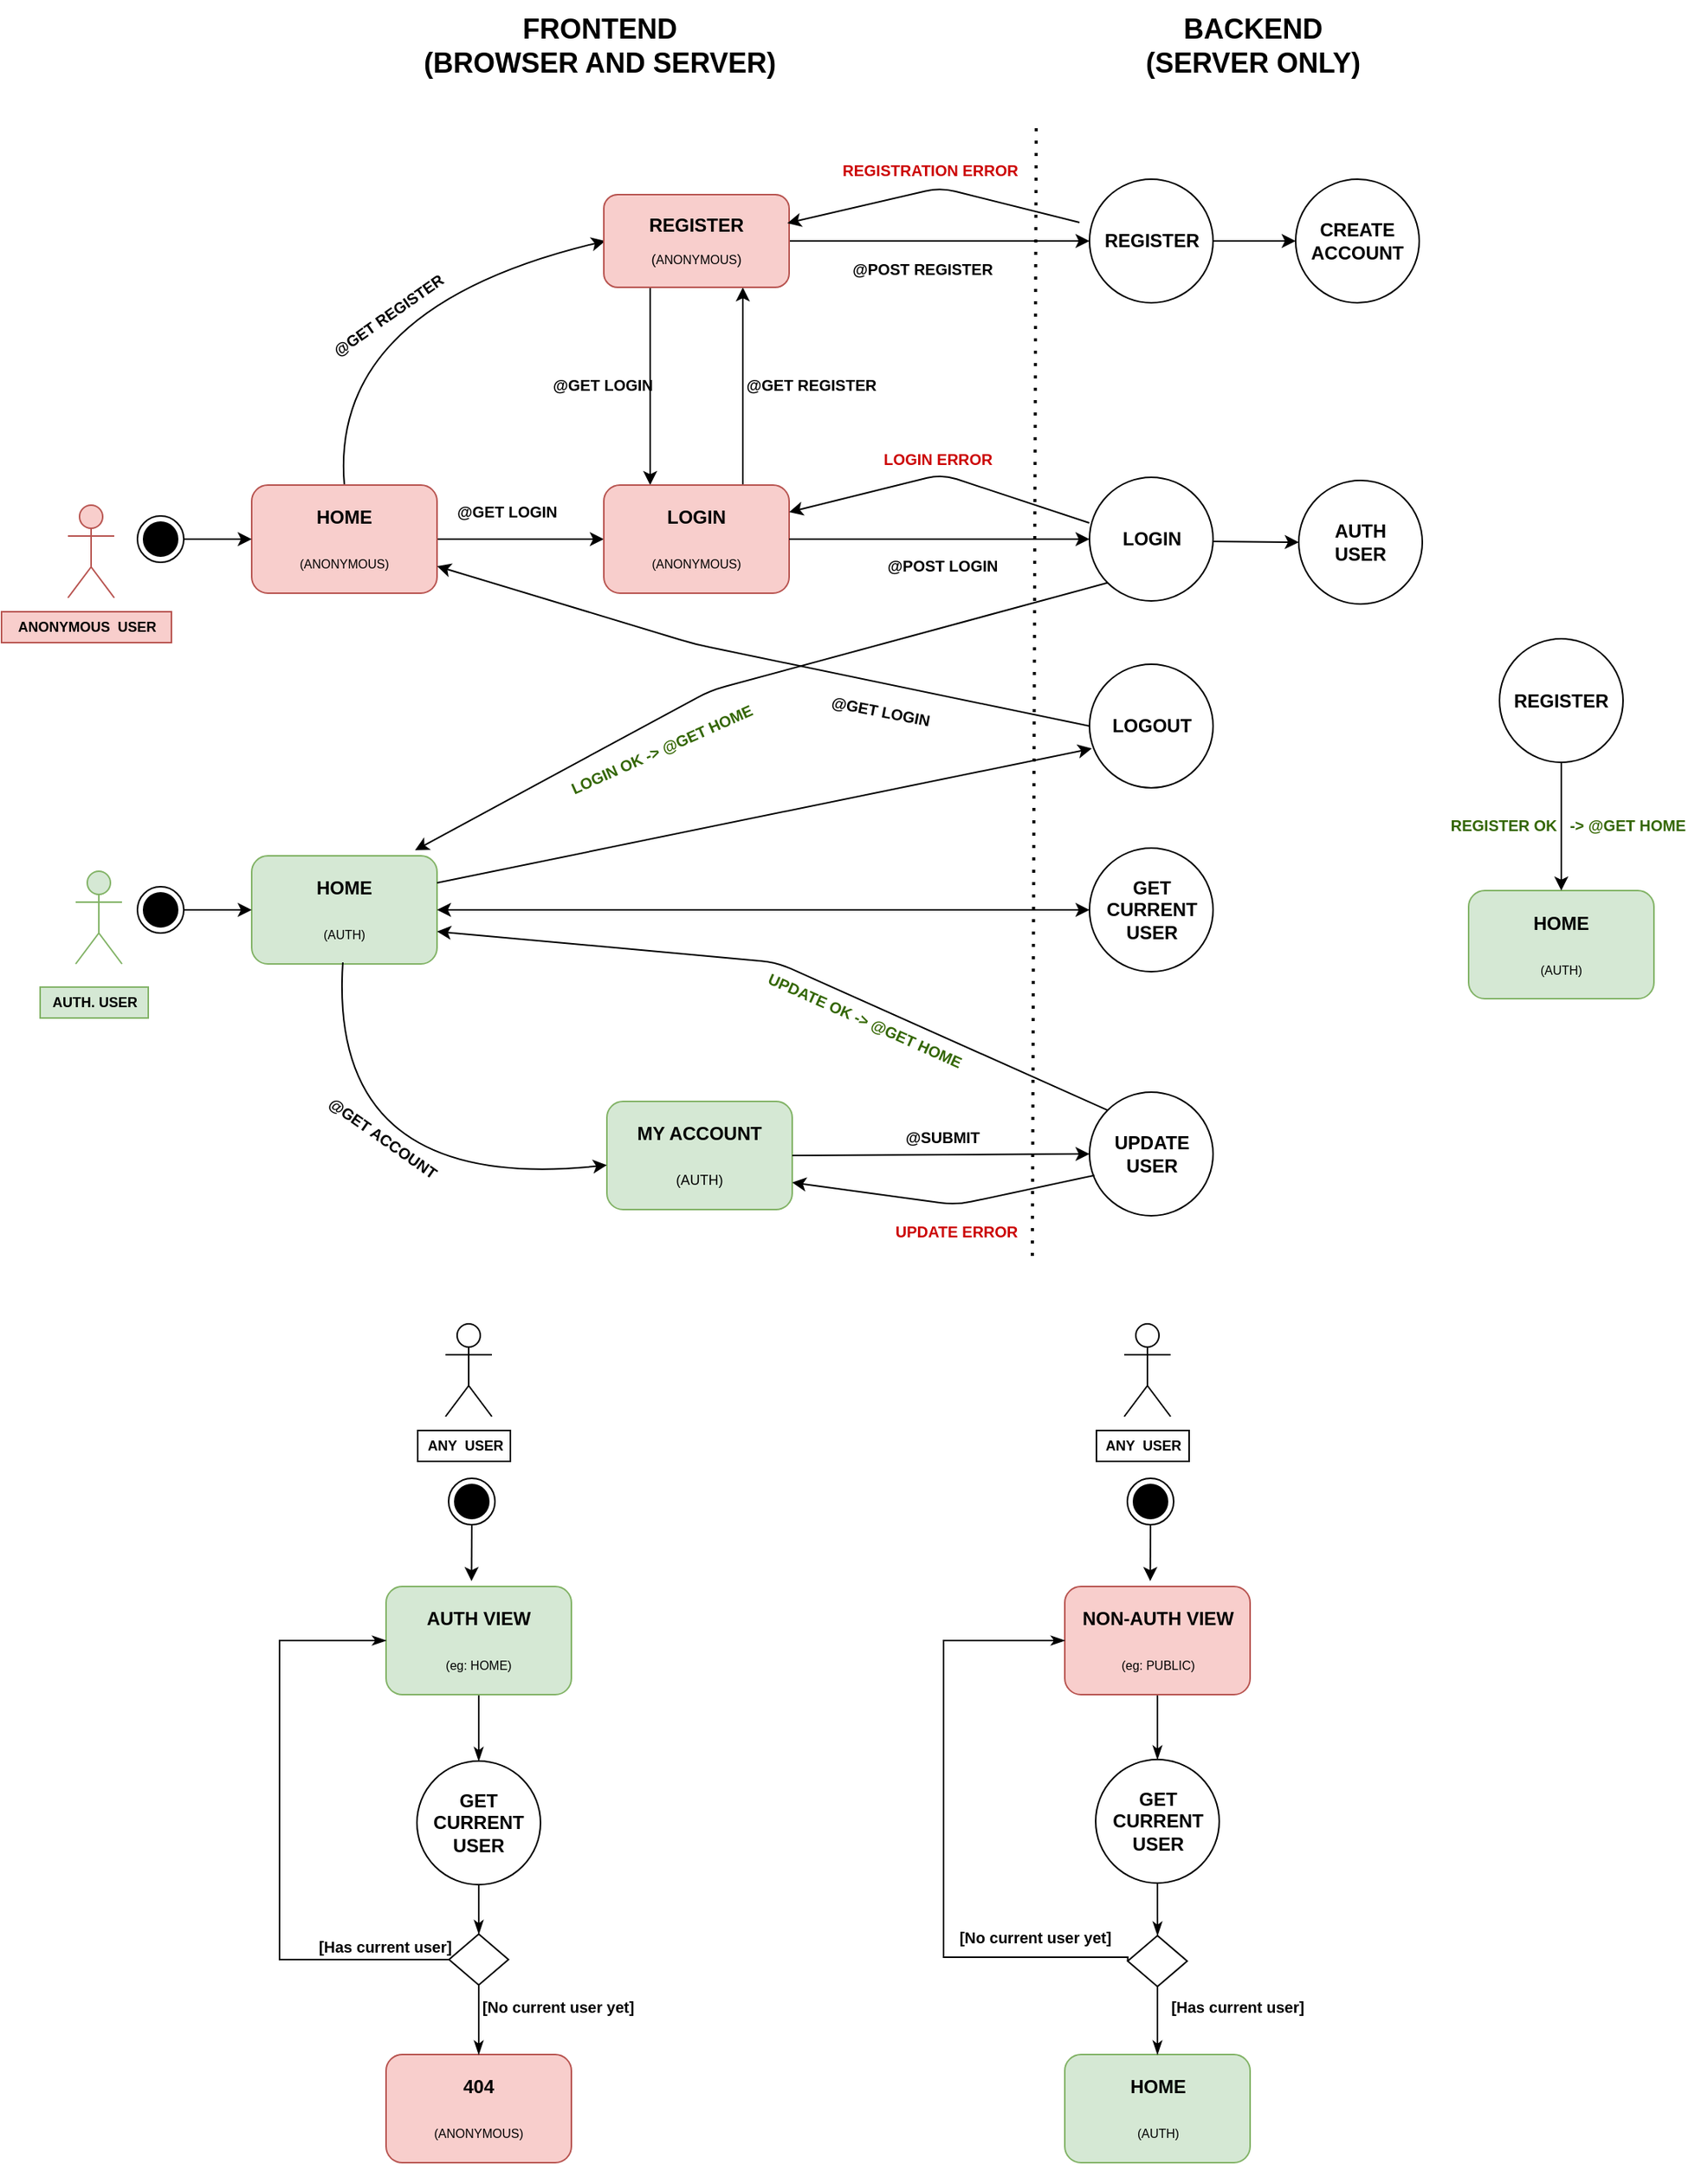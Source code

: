 <mxfile version="21.0.6" type="device" pages="3"><diagram id="RT5YPZeS927_ifUcyVKv" name="Auth SSR"><mxGraphModel dx="1434" dy="1752" grid="1" gridSize="10" guides="1" tooltips="1" connect="1" arrows="1" fold="1" page="1" pageScale="1" pageWidth="1169" pageHeight="827" math="0" shadow="0"><root><mxCell id="0"/><mxCell id="1" parent="0"/><mxCell id="z6yrbJwB1SCxX88x7Kue-3" value="LOGIN" style="ellipse;whiteSpace=wrap;html=1;aspect=fixed;fontStyle=1" parent="1" vertex="1"><mxGeometry x="724.5" y="-518" width="80" height="80" as="geometry"/></mxCell><mxCell id="z6yrbJwB1SCxX88x7Kue-13" value="BACKEND&lt;br&gt;(SERVER ONLY)" style="text;html=1;align=center;verticalAlign=middle;resizable=0;points=[];autosize=1;strokeColor=none;fillColor=none;fontSize=18;fontStyle=1" parent="1" vertex="1"><mxGeometry x="750.25" y="-827" width="160" height="60" as="geometry"/></mxCell><mxCell id="z6yrbJwB1SCxX88x7Kue-14" value="FRONTEND&lt;br&gt;(BROWSER AND SERVER)" style="text;html=1;align=center;verticalAlign=middle;resizable=0;points=[];autosize=1;strokeColor=none;fillColor=none;fontSize=18;fontStyle=1" parent="1" vertex="1"><mxGeometry x="282" y="-827" width="250" height="60" as="geometry"/></mxCell><mxCell id="6kc9CIxkyQZ-epKEni5h-8" value="" style="endArrow=classic;html=1;rounded=0;fontSize=10;strokeWidth=1;exitX=1;exitY=0.5;exitDx=0;exitDy=0;entryX=0;entryY=0.5;entryDx=0;entryDy=0;" parent="1" source="QE6rEgdtlqQdyo_ODfDj-6" target="QE6rEgdtlqQdyo_ODfDj-26" edge="1"><mxGeometry width="50" height="50" relative="1" as="geometry"><mxPoint x="227" y="-480.5" as="sourcePoint"/><mxPoint x="352" y="-478" as="targetPoint"/></mxGeometry></mxCell><mxCell id="6kc9CIxkyQZ-epKEni5h-9" value="@GET LOGIN" style="text;html=1;align=center;verticalAlign=middle;resizable=0;points=[];autosize=1;strokeColor=none;fillColor=none;fontSize=10;fontStyle=1" parent="1" vertex="1"><mxGeometry x="301.5" y="-511" width="90" height="30" as="geometry"/></mxCell><mxCell id="6kc9CIxkyQZ-epKEni5h-11" value="GET&lt;br&gt;CURRENT&lt;br&gt;USER" style="ellipse;whiteSpace=wrap;html=1;aspect=fixed;fontStyle=1" parent="1" vertex="1"><mxGeometry x="724.5" y="-278" width="80" height="80" as="geometry"/></mxCell><mxCell id="6kc9CIxkyQZ-epKEni5h-13" value="REGISTER" style="ellipse;whiteSpace=wrap;html=1;aspect=fixed;fontStyle=1" parent="1" vertex="1"><mxGeometry x="724.5" y="-711" width="80" height="80" as="geometry"/></mxCell><mxCell id="6kc9CIxkyQZ-epKEni5h-18" value="" style="endArrow=classic;html=1;rounded=0;fontSize=10;strokeWidth=1;entryX=0;entryY=0.5;entryDx=0;entryDy=0;exitX=1;exitY=0.5;exitDx=0;exitDy=0;" parent="1" source="QE6rEgdtlqQdyo_ODfDj-17" target="6kc9CIxkyQZ-epKEni5h-13" edge="1"><mxGeometry width="50" height="50" relative="1" as="geometry"><mxPoint x="480" y="-679" as="sourcePoint"/><mxPoint x="430" y="-429" as="targetPoint"/><Array as="points"/></mxGeometry></mxCell><mxCell id="6kc9CIxkyQZ-epKEni5h-22" value="" style="endArrow=classic;html=1;rounded=0;fontSize=10;strokeWidth=1;exitX=0.75;exitY=0;exitDx=0;exitDy=0;entryX=0.75;entryY=1;entryDx=0;entryDy=0;" parent="1" source="QE6rEgdtlqQdyo_ODfDj-26" target="QE6rEgdtlqQdyo_ODfDj-17" edge="1"><mxGeometry width="50" height="50" relative="1" as="geometry"><mxPoint x="442" y="-553" as="sourcePoint"/><mxPoint x="442" y="-628" as="targetPoint"/></mxGeometry></mxCell><mxCell id="6kc9CIxkyQZ-epKEni5h-23" value="@GET REGISTER" style="text;html=1;align=center;verticalAlign=middle;resizable=0;points=[];autosize=1;strokeColor=none;fillColor=none;fontSize=10;fontStyle=1" parent="1" vertex="1"><mxGeometry x="489" y="-593" width="110" height="30" as="geometry"/></mxCell><mxCell id="6kc9CIxkyQZ-epKEni5h-24" value="" style="endArrow=classic;html=1;rounded=0;fontSize=10;strokeWidth=1;exitX=0.25;exitY=1;exitDx=0;exitDy=0;entryX=0.25;entryY=0;entryDx=0;entryDy=0;" parent="1" source="QE6rEgdtlqQdyo_ODfDj-17" target="QE6rEgdtlqQdyo_ODfDj-26" edge="1"><mxGeometry width="50" height="50" relative="1" as="geometry"><mxPoint x="383" y="-628" as="sourcePoint"/><mxPoint x="382" y="-553" as="targetPoint"/></mxGeometry></mxCell><mxCell id="6kc9CIxkyQZ-epKEni5h-25" value="@GET LOGIN" style="text;html=1;align=center;verticalAlign=middle;resizable=0;points=[];autosize=1;strokeColor=none;fillColor=none;fontSize=10;fontStyle=1" parent="1" vertex="1"><mxGeometry x="364" y="-593" width="90" height="30" as="geometry"/></mxCell><mxCell id="6kc9CIxkyQZ-epKEni5h-26" value="@GET REGISTER" style="text;html=1;align=center;verticalAlign=middle;resizable=0;points=[];autosize=1;strokeColor=none;fillColor=none;fontSize=10;fontStyle=1;rotation=325;" parent="1" vertex="1"><mxGeometry x="215" y="-638" width="110" height="30" as="geometry"/></mxCell><mxCell id="6kc9CIxkyQZ-epKEni5h-27" value="@POST REGISTER" style="text;html=1;align=center;verticalAlign=middle;resizable=0;points=[];autosize=1;strokeColor=none;fillColor=none;fontSize=10;fontStyle=1" parent="1" vertex="1"><mxGeometry x="561" y="-668" width="110" height="30" as="geometry"/></mxCell><mxCell id="QE6rEgdtlqQdyo_ODfDj-2" value="" style="curved=1;endArrow=classic;html=1;rounded=0;exitX=0.5;exitY=0;exitDx=0;exitDy=0;entryX=0.008;entryY=0.5;entryDx=0;entryDy=0;entryPerimeter=0;" parent="1" source="QE6rEgdtlqQdyo_ODfDj-6" target="QE6rEgdtlqQdyo_ODfDj-17" edge="1"><mxGeometry width="50" height="50" relative="1" as="geometry"><mxPoint x="152" y="-533" as="sourcePoint"/><mxPoint x="353" y="-672.106" as="targetPoint"/><Array as="points"><mxPoint x="232" y="-628"/></Array></mxGeometry></mxCell><mxCell id="QE6rEgdtlqQdyo_ODfDj-6" value="&lt;b&gt;HOME&lt;/b&gt;&lt;br&gt;&lt;br&gt;&lt;font style=&quot;font-size: 8px;&quot;&gt;(ANONYMOUS)&lt;/font&gt;" style="rounded=1;whiteSpace=wrap;html=1;fillColor=#f8cecc;strokeColor=#b85450;" parent="1" vertex="1"><mxGeometry x="182" y="-513" width="120" height="70" as="geometry"/></mxCell><mxCell id="QE6rEgdtlqQdyo_ODfDj-8" value="&lt;b&gt;HOME&lt;/b&gt;&lt;br&gt;&lt;br&gt;&lt;font style=&quot;font-size: 8px;&quot;&gt;(AUTH)&lt;/font&gt;" style="rounded=1;whiteSpace=wrap;html=1;fillColor=#d5e8d4;strokeColor=#82b366;" parent="1" vertex="1"><mxGeometry x="182" y="-273" width="120" height="70" as="geometry"/></mxCell><mxCell id="QE6rEgdtlqQdyo_ODfDj-11" value="" style="endArrow=classic;html=1;rounded=1;fontSize=8;entryX=0;entryY=0.5;entryDx=0;entryDy=0;exitX=1;exitY=0.5;exitDx=0;exitDy=0;" parent="1" source="QE6rEgdtlqQdyo_ODfDj-24" target="QE6rEgdtlqQdyo_ODfDj-8" edge="1"><mxGeometry width="50" height="50" relative="1" as="geometry"><mxPoint x="158" y="-233" as="sourcePoint"/><mxPoint x="228" y="-588" as="targetPoint"/><Array as="points"/></mxGeometry></mxCell><mxCell id="QE6rEgdtlqQdyo_ODfDj-13" value="" style="endArrow=classic;html=1;rounded=1;fontSize=8;exitX=1;exitY=0.5;exitDx=0;exitDy=0;entryX=0;entryY=0.5;entryDx=0;entryDy=0;" parent="1" source="QE6rEgdtlqQdyo_ODfDj-20" target="QE6rEgdtlqQdyo_ODfDj-6" edge="1"><mxGeometry width="50" height="50" relative="1" as="geometry"><mxPoint x="-88" y="-623" as="sourcePoint"/><mxPoint x="-38" y="-673" as="targetPoint"/><Array as="points"/></mxGeometry></mxCell><mxCell id="QE6rEgdtlqQdyo_ODfDj-17" value="&lt;b style=&quot;color: rgb(0, 0, 0); font-size: 12px;&quot;&gt;REGISTER&lt;/b&gt;&lt;br style=&quot;color: rgb(0, 0, 0); font-size: 12px;&quot;&gt;&lt;br style=&quot;color: rgb(0, 0, 0); font-size: 12px;&quot;&gt;&lt;font style=&quot;color: rgb(0, 0, 0); font-size: 9px;&quot;&gt;(&lt;span style=&quot;font-size: 8px;&quot;&gt;ANONYMOUS&lt;/span&gt;)&lt;/font&gt;" style="rounded=1;whiteSpace=wrap;html=1;fontSize=8;fillColor=#f8cecc;strokeColor=#b85450;" parent="1" vertex="1"><mxGeometry x="410" y="-701" width="120" height="60" as="geometry"/></mxCell><mxCell id="QE6rEgdtlqQdyo_ODfDj-20" value="" style="ellipse;html=1;shape=endState;fillColor=#000000;strokeColor=#000000;fontSize=8;fontColor=#00CC00;" parent="1" vertex="1"><mxGeometry x="108" y="-493" width="30" height="30" as="geometry"/></mxCell><mxCell id="QE6rEgdtlqQdyo_ODfDj-24" value="" style="ellipse;html=1;shape=endState;fillColor=#000000;strokeColor=#000000;fontSize=8;fontColor=#00CC00;" parent="1" vertex="1"><mxGeometry x="108" y="-253" width="30" height="30" as="geometry"/></mxCell><mxCell id="QE6rEgdtlqQdyo_ODfDj-26" value="&lt;b&gt;LOGIN&lt;/b&gt;&lt;br&gt;&lt;br&gt;&lt;font style=&quot;font-size: 8px;&quot;&gt;(ANONYMOUS)&lt;/font&gt;" style="rounded=1;whiteSpace=wrap;html=1;fillColor=#f8cecc;strokeColor=#b85450;" parent="1" vertex="1"><mxGeometry x="410" y="-513" width="120" height="70" as="geometry"/></mxCell><mxCell id="QE6rEgdtlqQdyo_ODfDj-27" value="&lt;b&gt;MY ACCOUNT&lt;/b&gt;&lt;br&gt;&lt;br&gt;&lt;font style=&quot;font-size: 9px;&quot;&gt;(AUTH)&lt;/font&gt;" style="rounded=1;whiteSpace=wrap;html=1;fillColor=#d5e8d4;strokeColor=#82b366;" parent="1" vertex="1"><mxGeometry x="412" y="-114" width="120" height="70" as="geometry"/></mxCell><mxCell id="QE6rEgdtlqQdyo_ODfDj-33" value="" style="endArrow=classic;html=1;rounded=1;fontSize=8;exitX=0;exitY=1;exitDx=0;exitDy=0;entryX=0.881;entryY=-0.051;entryDx=0;entryDy=0;entryPerimeter=0;" parent="1" source="z6yrbJwB1SCxX88x7Kue-3" target="QE6rEgdtlqQdyo_ODfDj-8" edge="1"><mxGeometry width="50" height="50" relative="1" as="geometry"><mxPoint x="-88" y="-623" as="sourcePoint"/><mxPoint x="-38" y="-673" as="targetPoint"/><Array as="points"><mxPoint x="479" y="-380"/></Array></mxGeometry></mxCell><mxCell id="QE6rEgdtlqQdyo_ODfDj-35" value="" style="endArrow=classic;html=1;rounded=1;fontSize=8;exitX=1;exitY=0.5;exitDx=0;exitDy=0;entryX=0;entryY=0.5;entryDx=0;entryDy=0;startArrow=classic;startFill=1;" parent="1" source="QE6rEgdtlqQdyo_ODfDj-8" target="6kc9CIxkyQZ-epKEni5h-11" edge="1"><mxGeometry width="50" height="50" relative="1" as="geometry"><mxPoint x="-92" y="-508" as="sourcePoint"/><mxPoint x="632" y="-174" as="targetPoint"/><Array as="points"/></mxGeometry></mxCell><mxCell id="QE6rEgdtlqQdyo_ODfDj-38" value="" style="endArrow=classic;html=1;rounded=1;fontSize=8;entryX=1;entryY=0.25;entryDx=0;entryDy=0;exitX=-0.002;exitY=0.369;exitDx=0;exitDy=0;exitPerimeter=0;" parent="1" source="z6yrbJwB1SCxX88x7Kue-3" target="QE6rEgdtlqQdyo_ODfDj-26" edge="1"><mxGeometry width="50" height="50" relative="1" as="geometry"><mxPoint x="699" y="-480" as="sourcePoint"/><mxPoint x="-38" y="-673" as="targetPoint"/><Array as="points"><mxPoint x="629" y="-520"/></Array></mxGeometry></mxCell><mxCell id="z6yrbJwB1SCxX88x7Kue-11" value="@POST LOGIN" style="text;html=1;align=center;verticalAlign=middle;resizable=0;points=[];autosize=1;strokeColor=none;fillColor=none;fontSize=10;fontStyle=1" parent="1" vertex="1"><mxGeometry x="584" y="-476.5" width="90" height="30" as="geometry"/></mxCell><mxCell id="QE6rEgdtlqQdyo_ODfDj-43" value="UPDATE&lt;br&gt;USER" style="ellipse;whiteSpace=wrap;html=1;aspect=fixed;fontStyle=1" parent="1" vertex="1"><mxGeometry x="724.5" y="-120" width="80" height="80" as="geometry"/></mxCell><mxCell id="QE6rEgdtlqQdyo_ODfDj-44" value="" style="endArrow=classic;html=1;rounded=1;fontSize=8;exitX=1;exitY=0.5;exitDx=0;exitDy=0;entryX=0;entryY=0.5;entryDx=0;entryDy=0;" parent="1" source="QE6rEgdtlqQdyo_ODfDj-27" target="QE6rEgdtlqQdyo_ODfDj-43" edge="1"><mxGeometry width="50" height="50" relative="1" as="geometry"><mxPoint x="482" y="-37.5" as="sourcePoint"/><mxPoint x="719" y="-91" as="targetPoint"/><Array as="points"/></mxGeometry></mxCell><mxCell id="QE6rEgdtlqQdyo_ODfDj-45" value="@GET ACCOUNT" style="text;html=1;align=center;verticalAlign=middle;resizable=0;points=[];autosize=1;strokeColor=none;fillColor=none;fontSize=10;fontStyle=1;rotation=35;" parent="1" vertex="1"><mxGeometry x="211.5" y="-106" width="110" height="30" as="geometry"/></mxCell><mxCell id="QE6rEgdtlqQdyo_ODfDj-46" value="@SUBMIT" style="text;html=1;align=center;verticalAlign=middle;resizable=0;points=[];autosize=1;strokeColor=none;fillColor=none;fontSize=10;fontStyle=1;rotation=0;" parent="1" vertex="1"><mxGeometry x="599" y="-101" width="60" height="20" as="geometry"/></mxCell><mxCell id="QE6rEgdtlqQdyo_ODfDj-48" value="" style="endArrow=classic;html=1;rounded=1;fontSize=8;entryX=1;entryY=0.75;entryDx=0;entryDy=0;exitX=0.04;exitY=0.673;exitDx=0;exitDy=0;exitPerimeter=0;" parent="1" source="QE6rEgdtlqQdyo_ODfDj-43" target="QE6rEgdtlqQdyo_ODfDj-27" edge="1"><mxGeometry width="50" height="50" relative="1" as="geometry"><mxPoint x="719" y="-79" as="sourcePoint"/><mxPoint x="-28" y="-557.5" as="targetPoint"/><Array as="points"><mxPoint x="638" y="-47"/></Array></mxGeometry></mxCell><mxCell id="QE6rEgdtlqQdyo_ODfDj-49" value="&lt;font&gt;UPDATE ERROR&lt;/font&gt;" style="text;html=1;align=center;verticalAlign=middle;resizable=0;points=[];autosize=1;strokeColor=none;fillColor=none;fontSize=10;fontStyle=1;rotation=0;fontColor=#CC0000;" parent="1" vertex="1"><mxGeometry x="587.5" y="-40" width="100" height="20" as="geometry"/></mxCell><mxCell id="QE6rEgdtlqQdyo_ODfDj-51" value="" style="endArrow=classic;html=1;rounded=1;fontSize=8;exitX=0;exitY=0;exitDx=0;exitDy=0;" parent="1" source="QE6rEgdtlqQdyo_ODfDj-43" edge="1"><mxGeometry width="50" height="50" relative="1" as="geometry"><mxPoint x="-78" y="-507.5" as="sourcePoint"/><mxPoint x="302" y="-224" as="targetPoint"/><Array as="points"><mxPoint x="522" y="-204"/></Array></mxGeometry></mxCell><mxCell id="QE6rEgdtlqQdyo_ODfDj-52" value="&lt;font&gt;UPDATE OK -&amp;gt; @GET HOME&lt;/font&gt;" style="text;html=1;align=center;verticalAlign=middle;resizable=0;points=[];autosize=1;strokeColor=none;fillColor=none;fontSize=10;fontStyle=1;rotation=24;fontColor=#336600;" parent="1" vertex="1"><mxGeometry x="498.5" y="-182" width="160" height="30" as="geometry"/></mxCell><mxCell id="QE6rEgdtlqQdyo_ODfDj-57" value="" style="curved=1;endArrow=classic;html=1;rounded=0;" parent="1" target="QE6rEgdtlqQdyo_ODfDj-27" edge="1"><mxGeometry width="50" height="50" relative="1" as="geometry"><mxPoint x="241" y="-204" as="sourcePoint"/><mxPoint x="410" y="-74" as="targetPoint"/><Array as="points"><mxPoint x="231.04" y="-54"/></Array></mxGeometry></mxCell><mxCell id="QE6rEgdtlqQdyo_ODfDj-58" value="" style="group" parent="1" vertex="1" connectable="0"><mxGeometry x="274.5" y="30" width="100" height="89" as="geometry"/></mxCell><mxCell id="z6yrbJwB1SCxX88x7Kue-7" value="ANY&amp;nbsp; USER" style="text;html=1;align=center;verticalAlign=middle;resizable=0;points=[];autosize=1;fontSize=9;fontStyle=1;container=1;strokeColor=default;" parent="QE6rEgdtlqQdyo_ODfDj-58" vertex="1"><mxGeometry x="15" y="69" width="60" height="20" as="geometry"/></mxCell><mxCell id="QE6rEgdtlqQdyo_ODfDj-22" value="" style="shape=umlActor;verticalLabelPosition=bottom;verticalAlign=top;html=1;fontSize=8;" parent="QE6rEgdtlqQdyo_ODfDj-58" vertex="1"><mxGeometry x="33" width="30" height="60" as="geometry"/></mxCell><mxCell id="QE6rEgdtlqQdyo_ODfDj-59" value="" style="group" parent="1" vertex="1" connectable="0"><mxGeometry x="45" y="-263" width="70" height="95" as="geometry"/></mxCell><mxCell id="z6yrbJwB1SCxX88x7Kue-8" value="AUTH. USER" style="text;html=1;align=center;verticalAlign=middle;resizable=0;points=[];autosize=1;strokeColor=#82b366;fillColor=#d5e8d4;fontSize=9;fontStyle=1" parent="QE6rEgdtlqQdyo_ODfDj-59" vertex="1"><mxGeometry y="75" width="70" height="20" as="geometry"/></mxCell><mxCell id="QE6rEgdtlqQdyo_ODfDj-23" value="" style="shape=umlActor;verticalLabelPosition=bottom;verticalAlign=top;html=1;fontSize=8;strokeColor=#82b366;fillColor=#d5e8d4;" parent="QE6rEgdtlqQdyo_ODfDj-59" vertex="1"><mxGeometry x="23" width="30" height="60" as="geometry"/></mxCell><mxCell id="QE6rEgdtlqQdyo_ODfDj-60" value="&lt;font&gt;LOGIN ERROR&lt;/font&gt;" style="text;html=1;align=center;verticalAlign=middle;resizable=0;points=[];autosize=1;strokeColor=none;fillColor=none;fontSize=10;fontStyle=1;rotation=0;fontColor=#CC0000;" parent="1" vertex="1"><mxGeometry x="581" y="-540" width="90" height="20" as="geometry"/></mxCell><mxCell id="QE6rEgdtlqQdyo_ODfDj-61" value="" style="endArrow=classic;html=1;rounded=1;fontSize=8;exitX=1;exitY=0.5;exitDx=0;exitDy=0;" parent="1" source="QE6rEgdtlqQdyo_ODfDj-26" target="z6yrbJwB1SCxX88x7Kue-3" edge="1"><mxGeometry width="50" height="50" relative="1" as="geometry"><mxPoint x="-88" y="-623" as="sourcePoint"/><mxPoint x="-38" y="-673" as="targetPoint"/><Array as="points"/></mxGeometry></mxCell><mxCell id="QE6rEgdtlqQdyo_ODfDj-62" value="&lt;font&gt;LOGIN OK -&amp;gt; @GET HOME&lt;/font&gt;" style="text;html=1;align=center;verticalAlign=middle;resizable=0;points=[];autosize=1;strokeColor=none;fillColor=none;fontSize=10;fontStyle=1;rotation=336;fontColor=#336600;" parent="1" vertex="1"><mxGeometry x="372" y="-357" width="150" height="30" as="geometry"/></mxCell><mxCell id="QE6rEgdtlqQdyo_ODfDj-66" value="" style="endArrow=classic;html=1;rounded=1;fontSize=8;entryX=1;entryY=0.25;entryDx=0;entryDy=0;" parent="1" edge="1"><mxGeometry width="50" height="50" relative="1" as="geometry"><mxPoint x="718" y="-683" as="sourcePoint"/><mxPoint x="528.83" y="-682.54" as="targetPoint"/><Array as="points"><mxPoint x="627.83" y="-705.52"/></Array></mxGeometry></mxCell><mxCell id="QE6rEgdtlqQdyo_ODfDj-67" value="&lt;font&gt;REGISTRATION ERROR&lt;/font&gt;" style="text;html=1;align=center;verticalAlign=middle;resizable=0;points=[];autosize=1;strokeColor=none;fillColor=none;fontSize=10;fontStyle=1;rotation=0;fontColor=#CC0000;" parent="1" vertex="1"><mxGeometry x="556" y="-727" width="130" height="20" as="geometry"/></mxCell><mxCell id="QE6rEgdtlqQdyo_ODfDj-132" style="edgeStyle=orthogonalEdgeStyle;rounded=0;orthogonalLoop=1;jettySize=auto;html=1;exitX=0.5;exitY=1;exitDx=0;exitDy=0;fontSize=10;fontColor=#000000;startArrow=none;startFill=0;endArrow=classicThin;endFill=1;" parent="1" source="QE6rEgdtlqQdyo_ODfDj-69" target="QE6rEgdtlqQdyo_ODfDj-131" edge="1"><mxGeometry relative="1" as="geometry"/></mxCell><mxCell id="QE6rEgdtlqQdyo_ODfDj-69" value="GET&lt;br&gt;CURRENT&lt;br&gt;USER" style="ellipse;whiteSpace=wrap;html=1;aspect=fixed;fontStyle=1" parent="1" vertex="1"><mxGeometry x="289" y="313" width="80" height="80" as="geometry"/></mxCell><mxCell id="QE6rEgdtlqQdyo_ODfDj-126" style="edgeStyle=orthogonalEdgeStyle;rounded=0;orthogonalLoop=1;jettySize=auto;html=1;exitX=0.5;exitY=1;exitDx=0;exitDy=0;fontSize=10;fontColor=#000000;startArrow=none;startFill=0;endArrow=classicThin;endFill=1;" parent="1" source="QE6rEgdtlqQdyo_ODfDj-70" target="QE6rEgdtlqQdyo_ODfDj-69" edge="1"><mxGeometry relative="1" as="geometry"><mxPoint x="329.3" y="306" as="targetPoint"/></mxGeometry></mxCell><mxCell id="QE6rEgdtlqQdyo_ODfDj-70" value="&lt;b&gt;AUTH VIEW&lt;/b&gt;&lt;br&gt;&lt;br&gt;&lt;font style=&quot;font-size: 8px;&quot;&gt;(eg: HOME)&lt;/font&gt;" style="rounded=1;whiteSpace=wrap;html=1;fillColor=#d5e8d4;strokeColor=#82b366;" parent="1" vertex="1"><mxGeometry x="269" y="200" width="120" height="70" as="geometry"/></mxCell><mxCell id="QE6rEgdtlqQdyo_ODfDj-72" value="" style="endArrow=classic;html=1;rounded=1;fontSize=8;entryX=0.461;entryY=-0.05;entryDx=0;entryDy=0;exitX=0.5;exitY=1;exitDx=0;exitDy=0;entryPerimeter=0;" parent="1" source="QE6rEgdtlqQdyo_ODfDj-73" target="QE6rEgdtlqQdyo_ODfDj-70" edge="1"><mxGeometry width="50" height="50" relative="1" as="geometry"><mxPoint x="340" y="149" as="sourcePoint"/><mxPoint x="364" y="144" as="targetPoint"/><Array as="points"/></mxGeometry></mxCell><mxCell id="QE6rEgdtlqQdyo_ODfDj-73" value="" style="ellipse;html=1;shape=endState;fillColor=#000000;strokeColor=#000000;fontSize=8;fontColor=#00CC00;" parent="1" vertex="1"><mxGeometry x="309.5" y="130" width="30" height="30" as="geometry"/></mxCell><mxCell id="QE6rEgdtlqQdyo_ODfDj-74" value="" style="group" parent="1" vertex="1" connectable="0"><mxGeometry x="30" y="-500" width="100" height="89" as="geometry"/></mxCell><mxCell id="QE6rEgdtlqQdyo_ODfDj-75" value="ANONYMOUS&amp;nbsp; USER" style="text;html=1;align=center;verticalAlign=middle;resizable=0;points=[];autosize=1;strokeColor=#b85450;fillColor=#f8cecc;fontSize=9;fontStyle=1" parent="QE6rEgdtlqQdyo_ODfDj-74" vertex="1"><mxGeometry x="-10" y="69" width="110" height="20" as="geometry"/></mxCell><mxCell id="QE6rEgdtlqQdyo_ODfDj-76" value="" style="shape=umlActor;verticalLabelPosition=bottom;verticalAlign=top;html=1;fontSize=8;strokeColor=#b85450;fillColor=#f8cecc;" parent="QE6rEgdtlqQdyo_ODfDj-74" vertex="1"><mxGeometry x="33" width="30" height="60" as="geometry"/></mxCell><mxCell id="QE6rEgdtlqQdyo_ODfDj-79" value="LOGOUT" style="ellipse;whiteSpace=wrap;html=1;aspect=fixed;fontStyle=1" parent="1" vertex="1"><mxGeometry x="724.5" y="-397" width="80" height="80" as="geometry"/></mxCell><mxCell id="QE6rEgdtlqQdyo_ODfDj-80" value="" style="endArrow=classic;html=1;rounded=1;fontSize=8;exitX=1;exitY=0.25;exitDx=0;exitDy=0;entryX=0.019;entryY=0.682;entryDx=0;entryDy=0;entryPerimeter=0;" parent="1" source="QE6rEgdtlqQdyo_ODfDj-8" target="QE6rEgdtlqQdyo_ODfDj-79" edge="1"><mxGeometry width="50" height="50" relative="1" as="geometry"><mxPoint x="-88" y="-623" as="sourcePoint"/><mxPoint x="-38" y="-673" as="targetPoint"/></mxGeometry></mxCell><mxCell id="QE6rEgdtlqQdyo_ODfDj-81" value="" style="endArrow=classic;html=1;rounded=1;fontSize=8;exitX=0;exitY=0.5;exitDx=0;exitDy=0;entryX=1;entryY=0.75;entryDx=0;entryDy=0;" parent="1" source="QE6rEgdtlqQdyo_ODfDj-79" target="QE6rEgdtlqQdyo_ODfDj-6" edge="1"><mxGeometry width="50" height="50" relative="1" as="geometry"><mxPoint x="312" y="-259.5" as="sourcePoint"/><mxPoint x="746.216" y="-332.716" as="targetPoint"/><Array as="points"><mxPoint x="469" y="-410"/></Array></mxGeometry></mxCell><mxCell id="QE6rEgdtlqQdyo_ODfDj-129" style="edgeStyle=orthogonalEdgeStyle;rounded=0;orthogonalLoop=1;jettySize=auto;html=1;exitX=0;exitY=0.5;exitDx=0;exitDy=0;exitPerimeter=0;entryX=0;entryY=0.5;entryDx=0;entryDy=0;fontSize=10;fontColor=#000000;startArrow=none;startFill=0;endArrow=classicThin;endFill=1;" parent="1" source="QE6rEgdtlqQdyo_ODfDj-131" target="QE6rEgdtlqQdyo_ODfDj-70" edge="1"><mxGeometry relative="1" as="geometry"><mxPoint x="301" y="555" as="sourcePoint"/><Array as="points"><mxPoint x="200" y="442"/><mxPoint x="200" y="235"/></Array></mxGeometry></mxCell><mxCell id="QE6rEgdtlqQdyo_ODfDj-114" value="&lt;b&gt;404&lt;/b&gt;&lt;br&gt;&lt;br&gt;&lt;font style=&quot;font-size: 8px;&quot;&gt;(ANONYMOUS)&lt;/font&gt;" style="rounded=1;whiteSpace=wrap;html=1;fillColor=#f8cecc;strokeColor=#b85450;" parent="1" vertex="1"><mxGeometry x="269" y="503" width="120" height="70" as="geometry"/></mxCell><mxCell id="QE6rEgdtlqQdyo_ODfDj-133" style="edgeStyle=orthogonalEdgeStyle;rounded=0;orthogonalLoop=1;jettySize=auto;html=1;exitX=0.5;exitY=1;exitDx=0;exitDy=0;exitPerimeter=0;fontSize=10;fontColor=#000000;startArrow=none;startFill=0;endArrow=classicThin;endFill=1;" parent="1" source="QE6rEgdtlqQdyo_ODfDj-131" target="QE6rEgdtlqQdyo_ODfDj-114" edge="1"><mxGeometry relative="1" as="geometry"/></mxCell><mxCell id="QE6rEgdtlqQdyo_ODfDj-131" value="" style="strokeWidth=1;html=1;shape=mxgraph.flowchart.decision;whiteSpace=wrap;fontSize=8;fontColor=#CC0000;" parent="1" vertex="1"><mxGeometry x="309.75" y="425" width="38.5" height="33" as="geometry"/></mxCell><mxCell id="QE6rEgdtlqQdyo_ODfDj-175" value="" style="group" parent="1" vertex="1" connectable="0"><mxGeometry x="714" y="30" width="100" height="89" as="geometry"/></mxCell><mxCell id="QE6rEgdtlqQdyo_ODfDj-176" value="ANY&amp;nbsp; USER" style="text;html=1;align=center;verticalAlign=middle;resizable=0;points=[];autosize=1;fontSize=9;fontStyle=1;container=1;strokeColor=default;" parent="QE6rEgdtlqQdyo_ODfDj-175" vertex="1"><mxGeometry x="15" y="69" width="60" height="20" as="geometry"/></mxCell><mxCell id="QE6rEgdtlqQdyo_ODfDj-177" value="" style="shape=umlActor;verticalLabelPosition=bottom;verticalAlign=top;html=1;fontSize=8;" parent="QE6rEgdtlqQdyo_ODfDj-175" vertex="1"><mxGeometry x="33" width="30" height="60" as="geometry"/></mxCell><mxCell id="QE6rEgdtlqQdyo_ODfDj-178" style="edgeStyle=orthogonalEdgeStyle;rounded=0;orthogonalLoop=1;jettySize=auto;html=1;exitX=0.5;exitY=1;exitDx=0;exitDy=0;fontSize=10;fontColor=#000000;startArrow=none;startFill=0;endArrow=classicThin;endFill=1;" parent="1" source="QE6rEgdtlqQdyo_ODfDj-179" target="QE6rEgdtlqQdyo_ODfDj-198" edge="1"><mxGeometry relative="1" as="geometry"/></mxCell><mxCell id="QE6rEgdtlqQdyo_ODfDj-179" value="GET&lt;br&gt;CURRENT&lt;br&gt;USER" style="ellipse;whiteSpace=wrap;html=1;aspect=fixed;fontStyle=1" parent="1" vertex="1"><mxGeometry x="728.5" y="312" width="80" height="80" as="geometry"/></mxCell><mxCell id="QE6rEgdtlqQdyo_ODfDj-180" style="edgeStyle=orthogonalEdgeStyle;rounded=0;orthogonalLoop=1;jettySize=auto;html=1;exitX=0.5;exitY=1;exitDx=0;exitDy=0;fontSize=10;fontColor=#000000;startArrow=none;startFill=0;endArrow=classicThin;endFill=1;entryX=0.5;entryY=0;entryDx=0;entryDy=0;" parent="1" source="QE6rEgdtlqQdyo_ODfDj-181" target="QE6rEgdtlqQdyo_ODfDj-179" edge="1"><mxGeometry relative="1" as="geometry"><mxPoint x="768.8" y="295" as="targetPoint"/></mxGeometry></mxCell><mxCell id="QE6rEgdtlqQdyo_ODfDj-181" value="&lt;b&gt;NON-AUTH VIEW&lt;/b&gt;&lt;br&gt;&lt;br&gt;&lt;font style=&quot;font-size: 8px;&quot;&gt;(eg: PUBLIC)&lt;/font&gt;" style="rounded=1;whiteSpace=wrap;html=1;fillColor=#f8cecc;strokeColor=#b85450;" parent="1" vertex="1"><mxGeometry x="708.5" y="200" width="120" height="70" as="geometry"/></mxCell><mxCell id="QE6rEgdtlqQdyo_ODfDj-182" value="" style="endArrow=classic;html=1;rounded=1;fontSize=8;entryX=0.461;entryY=-0.05;entryDx=0;entryDy=0;exitX=0.5;exitY=1;exitDx=0;exitDy=0;entryPerimeter=0;" parent="1" source="QE6rEgdtlqQdyo_ODfDj-183" target="QE6rEgdtlqQdyo_ODfDj-181" edge="1"><mxGeometry width="50" height="50" relative="1" as="geometry"><mxPoint x="779.5" y="149" as="sourcePoint"/><mxPoint x="803.5" y="144" as="targetPoint"/><Array as="points"/></mxGeometry></mxCell><mxCell id="QE6rEgdtlqQdyo_ODfDj-183" value="" style="ellipse;html=1;shape=endState;fillColor=#000000;strokeColor=#000000;fontSize=8;fontColor=#00CC00;" parent="1" vertex="1"><mxGeometry x="749" y="130" width="30" height="30" as="geometry"/></mxCell><mxCell id="QE6rEgdtlqQdyo_ODfDj-188" value="&lt;font style=&quot;font-size: 10px;&quot; color=&quot;#000000&quot;&gt;[No current user yet]&lt;/font&gt;" style="text;html=1;align=center;verticalAlign=middle;resizable=0;points=[];autosize=1;strokeColor=none;fillColor=none;fontSize=8;fontColor=#CC0000;fontStyle=1" parent="1" vertex="1"><mxGeometry x="633.5" y="417" width="110" height="20" as="geometry"/></mxCell><mxCell id="QE6rEgdtlqQdyo_ODfDj-189" style="edgeStyle=orthogonalEdgeStyle;rounded=0;orthogonalLoop=1;jettySize=auto;html=1;exitX=0;exitY=0.5;exitDx=0;exitDy=0;exitPerimeter=0;entryX=0;entryY=0.5;entryDx=0;entryDy=0;fontSize=10;fontColor=#000000;startArrow=none;startFill=0;endArrow=classicThin;endFill=1;" parent="1" source="QE6rEgdtlqQdyo_ODfDj-198" target="QE6rEgdtlqQdyo_ODfDj-181" edge="1"><mxGeometry relative="1" as="geometry"><mxPoint x="740.5" y="555" as="sourcePoint"/><Array as="points"><mxPoint x="749" y="440"/><mxPoint x="630" y="440"/><mxPoint x="630" y="235"/></Array></mxGeometry></mxCell><mxCell id="QE6rEgdtlqQdyo_ODfDj-192" value="&lt;b&gt;HOME&lt;/b&gt;&lt;br&gt;&lt;br&gt;&lt;font style=&quot;font-size: 8px;&quot;&gt;(AUTH)&lt;/font&gt;" style="rounded=1;whiteSpace=wrap;html=1;fillColor=#d5e8d4;strokeColor=#82b366;" parent="1" vertex="1"><mxGeometry x="708.5" y="503" width="120" height="70" as="geometry"/></mxCell><mxCell id="QE6rEgdtlqQdyo_ODfDj-197" style="edgeStyle=orthogonalEdgeStyle;rounded=0;orthogonalLoop=1;jettySize=auto;html=1;exitX=0.5;exitY=1;exitDx=0;exitDy=0;exitPerimeter=0;fontSize=10;fontColor=#000000;startArrow=none;startFill=0;endArrow=classicThin;endFill=1;" parent="1" source="QE6rEgdtlqQdyo_ODfDj-198" target="QE6rEgdtlqQdyo_ODfDj-192" edge="1"><mxGeometry relative="1" as="geometry"/></mxCell><mxCell id="QE6rEgdtlqQdyo_ODfDj-198" value="" style="strokeWidth=1;html=1;shape=mxgraph.flowchart.decision;whiteSpace=wrap;fontSize=8;fontColor=#CC0000;" parent="1" vertex="1"><mxGeometry x="749.25" y="426" width="38.5" height="33" as="geometry"/></mxCell><mxCell id="urXTccJxQt8ZYy2YqzOs-3" value="&lt;font style=&quot;font-size: 10px;&quot; color=&quot;#000000&quot;&gt;[Has current user]&lt;/font&gt;" style="text;html=1;align=center;verticalAlign=middle;resizable=0;points=[];autosize=1;strokeColor=none;fillColor=none;fontSize=8;fontColor=#CC0000;fontStyle=1" parent="1" vertex="1"><mxGeometry x="770" y="461.5" width="100" height="20" as="geometry"/></mxCell><mxCell id="NyzULSalEDbNpivIdzKm-1" value="CREATE&lt;br&gt;ACCOUNT" style="ellipse;whiteSpace=wrap;html=1;aspect=fixed;fontStyle=1" vertex="1" parent="1"><mxGeometry x="858" y="-711" width="80" height="80" as="geometry"/></mxCell><mxCell id="NyzULSalEDbNpivIdzKm-6" value="@GET LOGIN" style="text;html=1;align=center;verticalAlign=middle;resizable=0;points=[];autosize=1;strokeColor=none;fillColor=none;fontSize=10;fontStyle=1;rotation=11;" vertex="1" parent="1"><mxGeometry x="543.5" y="-382" width="90" height="30" as="geometry"/></mxCell><mxCell id="NyzULSalEDbNpivIdzKm-12" value="AUTH&lt;br&gt;USER" style="ellipse;whiteSpace=wrap;html=1;aspect=fixed;fontStyle=1" vertex="1" parent="1"><mxGeometry x="860" y="-516" width="80" height="80" as="geometry"/></mxCell><mxCell id="NyzULSalEDbNpivIdzKm-14" value="" style="endArrow=classic;html=1;rounded=0;fontSize=10;strokeWidth=1;entryX=0;entryY=0.5;entryDx=0;entryDy=0;exitX=1;exitY=0.5;exitDx=0;exitDy=0;" edge="1" parent="1" source="6kc9CIxkyQZ-epKEni5h-13" target="NyzULSalEDbNpivIdzKm-1"><mxGeometry width="50" height="50" relative="1" as="geometry"><mxPoint x="540" y="-661" as="sourcePoint"/><mxPoint x="733" y="-661" as="targetPoint"/><Array as="points"/></mxGeometry></mxCell><mxCell id="NyzULSalEDbNpivIdzKm-15" value="" style="endArrow=classic;html=1;rounded=0;fontSize=10;strokeWidth=1;entryX=0;entryY=0.5;entryDx=0;entryDy=0;exitX=1;exitY=0.5;exitDx=0;exitDy=0;" edge="1" parent="1" target="NyzULSalEDbNpivIdzKm-12"><mxGeometry width="50" height="50" relative="1" as="geometry"><mxPoint x="805" y="-476.5" as="sourcePoint"/><mxPoint x="860" y="-476.5" as="targetPoint"/><Array as="points"/></mxGeometry></mxCell><mxCell id="tY3Mcfo6u8IxpMsmsPtP-1" value="" style="endArrow=none;dashed=1;html=1;dashPattern=1 3;strokeWidth=2;rounded=0;fontSize=9;startArrow=none;" edge="1" parent="1"><mxGeometry width="50" height="50" relative="1" as="geometry"><mxPoint x="687.5" y="-14" as="sourcePoint"/><mxPoint x="690" y="-750" as="targetPoint"/></mxGeometry></mxCell><mxCell id="tY3Mcfo6u8IxpMsmsPtP-3" value="REGISTER" style="ellipse;whiteSpace=wrap;html=1;aspect=fixed;fontStyle=1" vertex="1" parent="1"><mxGeometry x="990" y="-413.5" width="80" height="80" as="geometry"/></mxCell><mxCell id="tY3Mcfo6u8IxpMsmsPtP-4" value="&lt;b&gt;HOME&lt;/b&gt;&lt;br&gt;&lt;br&gt;&lt;font style=&quot;font-size: 8px;&quot;&gt;(AUTH)&lt;/font&gt;" style="rounded=1;whiteSpace=wrap;html=1;fillColor=#d5e8d4;strokeColor=#82b366;" vertex="1" parent="1"><mxGeometry x="970" y="-250.5" width="120" height="70" as="geometry"/></mxCell><mxCell id="tY3Mcfo6u8IxpMsmsPtP-5" value="" style="endArrow=classic;html=1;rounded=1;fontSize=8;exitX=0.5;exitY=1;exitDx=0;exitDy=0;entryX=0.5;entryY=0;entryDx=0;entryDy=0;" edge="1" parent="1" source="tY3Mcfo6u8IxpMsmsPtP-3" target="tY3Mcfo6u8IxpMsmsPtP-4"><mxGeometry width="50" height="50" relative="1" as="geometry"><mxPoint x="746" y="-440" as="sourcePoint"/><mxPoint x="298" y="-267" as="targetPoint"/><Array as="points"/></mxGeometry></mxCell><mxCell id="tY3Mcfo6u8IxpMsmsPtP-6" value="&lt;font&gt;REGISTER OK&amp;nbsp; &amp;nbsp;-&amp;gt; @GET HOME&lt;/font&gt;" style="text;html=1;align=center;verticalAlign=middle;resizable=0;points=[];autosize=1;strokeColor=none;fillColor=none;fontSize=10;fontStyle=1;rotation=0;fontColor=#336600;" vertex="1" parent="1"><mxGeometry x="944" y="-308" width="180" height="30" as="geometry"/></mxCell><mxCell id="5hkADUoBca9wgtsP0iw4-1" value="&lt;font style=&quot;font-size: 10px;&quot; color=&quot;#000000&quot;&gt;[No current user yet]&lt;/font&gt;" style="text;html=1;align=center;verticalAlign=middle;resizable=0;points=[];autosize=1;strokeColor=none;fillColor=none;fontSize=8;fontColor=#CC0000;fontStyle=1" vertex="1" parent="1"><mxGeometry x="325" y="461.5" width="110" height="20" as="geometry"/></mxCell><mxCell id="5hkADUoBca9wgtsP0iw4-2" value="&lt;font style=&quot;font-size: 10px;&quot; color=&quot;#000000&quot;&gt;[Has current user]&lt;/font&gt;" style="text;html=1;align=center;verticalAlign=middle;resizable=0;points=[];autosize=1;strokeColor=none;fillColor=none;fontSize=8;fontColor=#CC0000;fontStyle=1" vertex="1" parent="1"><mxGeometry x="218" y="423" width="100" height="20" as="geometry"/></mxCell></root></mxGraphModel></diagram><diagram id="Ag-zLWEVCRksPGSWdxfv" name="Tech SPA/CSR"><mxGraphModel dx="1434" dy="925" grid="1" gridSize="10" guides="1" tooltips="1" connect="1" arrows="1" fold="1" page="1" pageScale="1" pageWidth="1169" pageHeight="827" math="0" shadow="0"><root><mxCell id="0"/><mxCell id="1" parent="0"/><mxCell id="ssHftMDd8oPLWTp4cAzJ-6" value="MySQL" style="shape=cylinder3;whiteSpace=wrap;html=1;boundedLbl=1;backgroundOutline=1;size=15;" parent="1" vertex="1"><mxGeometry x="880" y="233" width="80" height="120" as="geometry"/></mxCell><mxCell id="ssHftMDd8oPLWTp4cAzJ-7" value="&lt;b&gt;Cliente&lt;/b&gt;: Browser Desktop (mais à frente poderia ser adaptado a solução &quot;mobile&quot;)" style="text;html=1;align=left;verticalAlign=middle;resizable=0;points=[];autosize=1;strokeColor=none;fillColor=none;" parent="1" vertex="1"><mxGeometry x="540" y="430" width="450" height="20" as="geometry"/></mxCell><mxCell id="ssHftMDd8oPLWTp4cAzJ-8" value="&lt;b&gt;SPA&lt;/b&gt;: Single Page Application" style="text;html=1;align=left;verticalAlign=middle;resizable=0;points=[];autosize=1;strokeColor=none;fillColor=none;" parent="1" vertex="1"><mxGeometry x="540" y="450" width="170" height="20" as="geometry"/></mxCell><mxCell id="ssHftMDd8oPLWTp4cAzJ-9" value="" style="group" parent="1" vertex="1" connectable="0"><mxGeometry x="280" y="240" width="200" height="120" as="geometry"/></mxCell><mxCell id="ssHftMDd8oPLWTp4cAzJ-1" value="Frontend&lt;br&gt;(Cliente)" style="rounded=0;whiteSpace=wrap;html=1;" parent="ssHftMDd8oPLWTp4cAzJ-9" vertex="1"><mxGeometry width="200" height="60" as="geometry"/></mxCell><mxCell id="ssHftMDd8oPLWTp4cAzJ-3" value="Vue.js 3 + Node.js (+ Bootstrap 5)&amp;nbsp;" style="rounded=0;whiteSpace=wrap;html=1;" parent="ssHftMDd8oPLWTp4cAzJ-9" vertex="1"><mxGeometry y="60" width="200" height="60" as="geometry"/></mxCell><mxCell id="ssHftMDd8oPLWTp4cAzJ-10" value="" style="group" parent="1" vertex="1" connectable="0"><mxGeometry x="600" y="240" width="160" height="120" as="geometry"/></mxCell><mxCell id="ssHftMDd8oPLWTp4cAzJ-4" value="Backend&lt;br&gt;(Serv. Web)" style="rounded=0;whiteSpace=wrap;html=1;" parent="ssHftMDd8oPLWTp4cAzJ-10" vertex="1"><mxGeometry width="160" height="60" as="geometry"/></mxCell><mxCell id="ssHftMDd8oPLWTp4cAzJ-5" value="Python + Flask" style="rounded=0;whiteSpace=wrap;html=1;" parent="ssHftMDd8oPLWTp4cAzJ-10" vertex="1"><mxGeometry y="60" width="160" height="60" as="geometry"/></mxCell><mxCell id="ssHftMDd8oPLWTp4cAzJ-12" value="&lt;b&gt;Node.js&lt;/b&gt;: Implementação de JS fora do browser baseado no V8" style="text;html=1;align=left;verticalAlign=middle;resizable=0;points=[];autosize=1;strokeColor=none;fillColor=none;" parent="1" vertex="1"><mxGeometry x="540" y="470" width="350" height="20" as="geometry"/></mxCell><mxCell id="ssHftMDd8oPLWTp4cAzJ-13" value="&lt;b&gt;V8&lt;/b&gt;: Ambiente de execução de JS do Chrome" style="text;html=1;align=left;verticalAlign=middle;resizable=0;points=[];autosize=1;strokeColor=none;fillColor=none;" parent="1" vertex="1"><mxGeometry x="540" y="490" width="260" height="20" as="geometry"/></mxCell><mxCell id="ssHftMDd8oPLWTp4cAzJ-16" value="&lt;b&gt;Git&lt;/b&gt;: Gestão do código fonte / versionamento" style="text;html=1;align=left;verticalAlign=middle;resizable=0;points=[];autosize=1;strokeColor=none;fillColor=none;" parent="1" vertex="1"><mxGeometry x="540" y="510" width="250" height="20" as="geometry"/></mxCell><mxCell id="tmC9h6hJSLYjI4Cizhkb-7" value="" style="endArrow=classic;startArrow=classic;html=1;rounded=0;exitX=1;exitY=0;exitDx=0;exitDy=0;entryX=0;entryY=0.883;entryDx=0;entryDy=0;entryPerimeter=0;" parent="1" edge="1"><mxGeometry width="50" height="50" relative="1" as="geometry"><mxPoint x="480" y="301.0" as="sourcePoint"/><mxPoint x="600" y="300.98" as="targetPoint"/></mxGeometry></mxCell><mxCell id="tmC9h6hJSLYjI4Cizhkb-8" value="" style="endArrow=classic;startArrow=classic;html=1;rounded=0;exitX=1;exitY=0;exitDx=0;exitDy=0;entryX=0;entryY=0.883;entryDx=0;entryDy=0;entryPerimeter=0;" parent="1" edge="1"><mxGeometry width="50" height="50" relative="1" as="geometry"><mxPoint x="760" y="299.68" as="sourcePoint"/><mxPoint x="880" y="299.66" as="targetPoint"/></mxGeometry></mxCell></root></mxGraphModel></diagram><diagram id="50Q82Lj0JSMnpZq81GDB" name="Auth SPA/CSR"><mxGraphModel dx="1434" dy="1752" grid="1" gridSize="10" guides="1" tooltips="1" connect="1" arrows="1" fold="1" page="1" pageScale="1" pageWidth="1169" pageHeight="827" math="0" shadow="0"><root><mxCell id="0"/><mxCell id="1" parent="0"/><mxCell id="DJifT7GMzz76MuxTCzxP-1" value="LOGIN" style="ellipse;whiteSpace=wrap;html=1;aspect=fixed;fontStyle=1" vertex="1" parent="1"><mxGeometry x="844.5" y="-526" width="80" height="80" as="geometry"/></mxCell><mxCell id="DJifT7GMzz76MuxTCzxP-2" value="MOSTLY BACKEND FASTAPI" style="text;html=1;align=center;verticalAlign=middle;resizable=0;points=[];autosize=1;strokeColor=none;fillColor=none;fontSize=18;fontStyle=1" vertex="1" parent="1"><mxGeometry x="819" y="-793" width="270" height="40" as="geometry"/></mxCell><mxCell id="DJifT7GMzz76MuxTCzxP-3" value="FRONTEND VUE.JS (BROWSER)" style="text;html=1;align=center;verticalAlign=middle;resizable=0;points=[];autosize=1;strokeColor=none;fillColor=none;fontSize=18;fontStyle=1" vertex="1" parent="1"><mxGeometry x="316.5" y="-788" width="300" height="30" as="geometry"/></mxCell><mxCell id="DJifT7GMzz76MuxTCzxP-4" value="" style="endArrow=classic;html=1;rounded=0;fontSize=10;strokeWidth=1;exitX=1;exitY=0.5;exitDx=0;exitDy=0;entryX=0;entryY=0.5;entryDx=0;entryDy=0;" edge="1" parent="1" source="DJifT7GMzz76MuxTCzxP-17" target="DJifT7GMzz76MuxTCzxP-24"><mxGeometry width="50" height="50" relative="1" as="geometry"><mxPoint x="347" y="-488.5" as="sourcePoint"/><mxPoint x="472" y="-486" as="targetPoint"/></mxGeometry></mxCell><mxCell id="DJifT7GMzz76MuxTCzxP-5" value="@LOGIN" style="text;html=1;align=center;verticalAlign=middle;resizable=0;points=[];autosize=1;strokeColor=none;fillColor=none;fontSize=10;fontStyle=1" vertex="1" parent="1"><mxGeometry x="436.5" y="-514" width="60" height="20" as="geometry"/></mxCell><mxCell id="DJifT7GMzz76MuxTCzxP-6" value="GET&lt;br&gt;CURRENT&lt;br&gt;USER" style="ellipse;whiteSpace=wrap;html=1;aspect=fixed;fontStyle=1" vertex="1" parent="1"><mxGeometry x="844.5" y="-286" width="80" height="80" as="geometry"/></mxCell><mxCell id="DJifT7GMzz76MuxTCzxP-7" value="REGISTER&lt;br&gt;USER" style="ellipse;whiteSpace=wrap;html=1;aspect=fixed;fontStyle=1" vertex="1" parent="1"><mxGeometry x="844.5" y="-691" width="80" height="80" as="geometry"/></mxCell><mxCell id="DJifT7GMzz76MuxTCzxP-8" value="" style="endArrow=classic;html=1;rounded=0;fontSize=10;strokeWidth=1;exitX=0.5;exitY=1;exitDx=0;exitDy=0;" edge="1" parent="1" source="DJifT7GMzz76MuxTCzxP-7" target="DJifT7GMzz76MuxTCzxP-1"><mxGeometry width="50" height="50" relative="1" as="geometry"><mxPoint x="859" y="-588" as="sourcePoint"/><mxPoint x="554.5" y="-433" as="targetPoint"/></mxGeometry></mxCell><mxCell id="DJifT7GMzz76MuxTCzxP-9" value="" style="endArrow=classic;html=1;rounded=0;fontSize=10;strokeWidth=1;entryX=0;entryY=0.5;entryDx=0;entryDy=0;exitX=1;exitY=0.5;exitDx=0;exitDy=0;" edge="1" parent="1" source="DJifT7GMzz76MuxTCzxP-21" target="DJifT7GMzz76MuxTCzxP-7"><mxGeometry width="50" height="50" relative="1" as="geometry"><mxPoint x="602" y="-691" as="sourcePoint"/><mxPoint x="552" y="-441" as="targetPoint"/><Array as="points"/></mxGeometry></mxCell><mxCell id="DJifT7GMzz76MuxTCzxP-10" value="" style="endArrow=classic;html=1;rounded=0;fontSize=10;strokeWidth=1;exitX=0.75;exitY=0;exitDx=0;exitDy=0;entryX=0.75;entryY=1;entryDx=0;entryDy=0;" edge="1" parent="1" source="DJifT7GMzz76MuxTCzxP-24" target="DJifT7GMzz76MuxTCzxP-21"><mxGeometry width="50" height="50" relative="1" as="geometry"><mxPoint x="562" y="-546" as="sourcePoint"/><mxPoint x="562" y="-621" as="targetPoint"/></mxGeometry></mxCell><mxCell id="DJifT7GMzz76MuxTCzxP-11" value="@SIGN UP" style="text;html=1;align=center;verticalAlign=middle;resizable=0;points=[];autosize=1;strokeColor=none;fillColor=none;fontSize=10;fontStyle=1" vertex="1" parent="1"><mxGeometry x="611" y="-581" width="70" height="20" as="geometry"/></mxCell><mxCell id="DJifT7GMzz76MuxTCzxP-12" value="" style="endArrow=classic;html=1;rounded=0;fontSize=10;strokeWidth=1;exitX=0.25;exitY=1;exitDx=0;exitDy=0;entryX=0.25;entryY=0;entryDx=0;entryDy=0;" edge="1" parent="1" source="DJifT7GMzz76MuxTCzxP-21" target="DJifT7GMzz76MuxTCzxP-24"><mxGeometry width="50" height="50" relative="1" as="geometry"><mxPoint x="503" y="-621" as="sourcePoint"/><mxPoint x="502" y="-546" as="targetPoint"/></mxGeometry></mxCell><mxCell id="DJifT7GMzz76MuxTCzxP-13" value="@LOGIN" style="text;html=1;align=center;verticalAlign=middle;resizable=0;points=[];autosize=1;strokeColor=none;fillColor=none;fontSize=10;fontStyle=1" vertex="1" parent="1"><mxGeometry x="499" y="-581" width="60" height="20" as="geometry"/></mxCell><mxCell id="DJifT7GMzz76MuxTCzxP-14" value="@SIGN UP" style="text;html=1;align=center;verticalAlign=middle;resizable=0;points=[];autosize=1;strokeColor=none;fillColor=none;fontSize=10;fontStyle=1;rotation=325;" vertex="1" parent="1"><mxGeometry x="355" y="-626" width="70" height="20" as="geometry"/></mxCell><mxCell id="DJifT7GMzz76MuxTCzxP-15" value="@SUBMIT" style="text;html=1;align=center;verticalAlign=middle;resizable=0;points=[];autosize=1;strokeColor=none;fillColor=none;fontSize=10;fontStyle=1" vertex="1" parent="1"><mxGeometry x="719" y="-648" width="60" height="20" as="geometry"/></mxCell><mxCell id="DJifT7GMzz76MuxTCzxP-16" value="" style="curved=1;endArrow=classic;html=1;rounded=0;exitX=0.5;exitY=0;exitDx=0;exitDy=0;entryX=0.008;entryY=0.5;entryDx=0;entryDy=0;entryPerimeter=0;" edge="1" parent="1" source="DJifT7GMzz76MuxTCzxP-17" target="DJifT7GMzz76MuxTCzxP-21"><mxGeometry width="50" height="50" relative="1" as="geometry"><mxPoint x="272" y="-526" as="sourcePoint"/><mxPoint x="473" y="-665.106" as="targetPoint"/><Array as="points"><mxPoint x="352" y="-621"/></Array></mxGeometry></mxCell><mxCell id="DJifT7GMzz76MuxTCzxP-17" value="&lt;b&gt;PUBLIC&lt;/b&gt;&lt;br&gt;&lt;br&gt;&lt;font style=&quot;font-size: 8px;&quot;&gt;(ANONYMOUS)&lt;/font&gt;" style="rounded=1;whiteSpace=wrap;html=1;fillColor=#f8cecc;strokeColor=#b85450;" vertex="1" parent="1"><mxGeometry x="302" y="-521" width="120" height="70" as="geometry"/></mxCell><mxCell id="DJifT7GMzz76MuxTCzxP-18" value="&lt;b&gt;HOME&lt;/b&gt;&lt;br&gt;&lt;br&gt;&lt;font style=&quot;font-size: 8px;&quot;&gt;(AUTH)&lt;/font&gt;" style="rounded=1;whiteSpace=wrap;html=1;fillColor=#d5e8d4;strokeColor=#82b366;" vertex="1" parent="1"><mxGeometry x="302" y="-281" width="120" height="70" as="geometry"/></mxCell><mxCell id="DJifT7GMzz76MuxTCzxP-19" value="" style="endArrow=classic;html=1;rounded=1;fontSize=8;entryX=0;entryY=0.5;entryDx=0;entryDy=0;exitX=1;exitY=0.5;exitDx=0;exitDy=0;" edge="1" parent="1" source="DJifT7GMzz76MuxTCzxP-23" target="DJifT7GMzz76MuxTCzxP-18"><mxGeometry width="50" height="50" relative="1" as="geometry"><mxPoint x="278" y="-241" as="sourcePoint"/><mxPoint x="348" y="-596" as="targetPoint"/><Array as="points"/></mxGeometry></mxCell><mxCell id="DJifT7GMzz76MuxTCzxP-20" value="" style="endArrow=classic;html=1;rounded=1;fontSize=8;exitX=1;exitY=0.5;exitDx=0;exitDy=0;entryX=0;entryY=0.5;entryDx=0;entryDy=0;" edge="1" parent="1" source="DJifT7GMzz76MuxTCzxP-22" target="DJifT7GMzz76MuxTCzxP-17"><mxGeometry width="50" height="50" relative="1" as="geometry"><mxPoint x="32" y="-631" as="sourcePoint"/><mxPoint x="82" y="-681" as="targetPoint"/><Array as="points"/></mxGeometry></mxCell><mxCell id="DJifT7GMzz76MuxTCzxP-21" value="&lt;b style=&quot;color: rgb(0, 0, 0); font-size: 12px;&quot;&gt;SIGNUP&lt;/b&gt;&lt;br style=&quot;color: rgb(0, 0, 0); font-size: 12px;&quot;&gt;&lt;br style=&quot;color: rgb(0, 0, 0); font-size: 12px;&quot;&gt;&lt;font style=&quot;color: rgb(0, 0, 0); font-size: 9px;&quot;&gt;(&lt;span style=&quot;font-size: 8px;&quot;&gt;ANONYMOUS&lt;/span&gt;)&lt;/font&gt;" style="rounded=1;whiteSpace=wrap;html=1;fontSize=8;fillColor=#f8cecc;strokeColor=#b85450;" vertex="1" parent="1"><mxGeometry x="530" y="-681" width="120" height="60" as="geometry"/></mxCell><mxCell id="DJifT7GMzz76MuxTCzxP-22" value="" style="ellipse;html=1;shape=endState;fillColor=#000000;strokeColor=#000000;fontSize=8;fontColor=#00CC00;" vertex="1" parent="1"><mxGeometry x="228" y="-501" width="30" height="30" as="geometry"/></mxCell><mxCell id="DJifT7GMzz76MuxTCzxP-23" value="" style="ellipse;html=1;shape=endState;fillColor=#000000;strokeColor=#000000;fontSize=8;fontColor=#00CC00;" vertex="1" parent="1"><mxGeometry x="228" y="-261" width="30" height="30" as="geometry"/></mxCell><mxCell id="DJifT7GMzz76MuxTCzxP-24" value="&lt;b&gt;LOGIN&lt;/b&gt;&lt;br&gt;&lt;br&gt;&lt;font style=&quot;font-size: 8px;&quot;&gt;(ANONYMOUS)&lt;/font&gt;" style="rounded=1;whiteSpace=wrap;html=1;fillColor=#f8cecc;strokeColor=#b85450;" vertex="1" parent="1"><mxGeometry x="530" y="-521" width="120" height="70" as="geometry"/></mxCell><mxCell id="DJifT7GMzz76MuxTCzxP-25" value="&lt;b&gt;UPDATE PROFILE&lt;/b&gt;&lt;br&gt;&lt;br&gt;&lt;font style=&quot;font-size: 9px;&quot;&gt;(AUTH)&lt;/font&gt;" style="rounded=1;whiteSpace=wrap;html=1;fillColor=#d5e8d4;strokeColor=#82b366;" vertex="1" parent="1"><mxGeometry x="532" y="-122" width="120" height="70" as="geometry"/></mxCell><mxCell id="DJifT7GMzz76MuxTCzxP-26" value="" style="endArrow=classic;html=1;rounded=1;fontSize=8;exitX=0;exitY=1;exitDx=0;exitDy=0;entryX=0.881;entryY=-0.051;entryDx=0;entryDy=0;entryPerimeter=0;" edge="1" parent="1" source="DJifT7GMzz76MuxTCzxP-1" target="DJifT7GMzz76MuxTCzxP-18"><mxGeometry width="50" height="50" relative="1" as="geometry"><mxPoint x="32" y="-631" as="sourcePoint"/><mxPoint x="82" y="-681" as="targetPoint"/><Array as="points"><mxPoint x="599" y="-388"/></Array></mxGeometry></mxCell><mxCell id="DJifT7GMzz76MuxTCzxP-27" value="" style="endArrow=classic;html=1;rounded=1;fontSize=8;exitX=1;exitY=0.5;exitDx=0;exitDy=0;entryX=0;entryY=0.5;entryDx=0;entryDy=0;startArrow=classic;startFill=1;" edge="1" parent="1" source="DJifT7GMzz76MuxTCzxP-18" target="DJifT7GMzz76MuxTCzxP-6"><mxGeometry width="50" height="50" relative="1" as="geometry"><mxPoint x="28" y="-516" as="sourcePoint"/><mxPoint x="752" y="-182" as="targetPoint"/><Array as="points"/></mxGeometry></mxCell><mxCell id="DJifT7GMzz76MuxTCzxP-28" value="" style="endArrow=classic;html=1;rounded=1;fontSize=8;entryX=1;entryY=0.25;entryDx=0;entryDy=0;exitX=-0.002;exitY=0.369;exitDx=0;exitDy=0;exitPerimeter=0;" edge="1" parent="1" source="DJifT7GMzz76MuxTCzxP-1" target="DJifT7GMzz76MuxTCzxP-24"><mxGeometry width="50" height="50" relative="1" as="geometry"><mxPoint x="819" y="-488" as="sourcePoint"/><mxPoint x="82" y="-681" as="targetPoint"/><Array as="points"><mxPoint x="749" y="-528"/></Array></mxGeometry></mxCell><mxCell id="DJifT7GMzz76MuxTCzxP-29" value="" style="endArrow=none;dashed=1;html=1;dashPattern=1 3;strokeWidth=2;rounded=0;fontSize=9;startArrow=none;" edge="1" parent="1"><mxGeometry width="50" height="50" relative="1" as="geometry"><mxPoint x="790" y="-10" as="sourcePoint"/><mxPoint x="790" y="-790" as="targetPoint"/></mxGeometry></mxCell><mxCell id="DJifT7GMzz76MuxTCzxP-30" value="@SUBMIT&lt;br&gt;" style="text;html=1;align=center;verticalAlign=middle;resizable=0;points=[];autosize=1;strokeColor=none;fillColor=none;fontSize=10;fontStyle=1" vertex="1" parent="1"><mxGeometry x="719" y="-479.5" width="60" height="20" as="geometry"/></mxCell><mxCell id="DJifT7GMzz76MuxTCzxP-31" value="UPDATE&lt;br&gt;USER" style="ellipse;whiteSpace=wrap;html=1;aspect=fixed;fontStyle=1" vertex="1" parent="1"><mxGeometry x="844.5" y="-128" width="80" height="80" as="geometry"/></mxCell><mxCell id="DJifT7GMzz76MuxTCzxP-32" value="" style="endArrow=classic;html=1;rounded=1;fontSize=8;exitX=1;exitY=0.5;exitDx=0;exitDy=0;entryX=0;entryY=0.5;entryDx=0;entryDy=0;" edge="1" parent="1" source="DJifT7GMzz76MuxTCzxP-25" target="DJifT7GMzz76MuxTCzxP-31"><mxGeometry width="50" height="50" relative="1" as="geometry"><mxPoint x="602" y="-45.5" as="sourcePoint"/><mxPoint x="839" y="-99" as="targetPoint"/><Array as="points"/></mxGeometry></mxCell><mxCell id="DJifT7GMzz76MuxTCzxP-33" value="@UPDATE USER" style="text;html=1;align=center;verticalAlign=middle;resizable=0;points=[];autosize=1;strokeColor=none;fillColor=none;fontSize=10;fontStyle=1;rotation=35;" vertex="1" parent="1"><mxGeometry x="336.5" y="-109" width="100" height="20" as="geometry"/></mxCell><mxCell id="DJifT7GMzz76MuxTCzxP-34" value="@SUBMIT" style="text;html=1;align=center;verticalAlign=middle;resizable=0;points=[];autosize=1;strokeColor=none;fillColor=none;fontSize=10;fontStyle=1;rotation=0;" vertex="1" parent="1"><mxGeometry x="719" y="-109" width="60" height="20" as="geometry"/></mxCell><mxCell id="DJifT7GMzz76MuxTCzxP-35" value="" style="endArrow=classic;html=1;rounded=1;fontSize=8;entryX=1;entryY=0.75;entryDx=0;entryDy=0;exitX=0.04;exitY=0.673;exitDx=0;exitDy=0;exitPerimeter=0;" edge="1" parent="1" source="DJifT7GMzz76MuxTCzxP-31" target="DJifT7GMzz76MuxTCzxP-25"><mxGeometry width="50" height="50" relative="1" as="geometry"><mxPoint x="839" y="-87" as="sourcePoint"/><mxPoint x="92" y="-565.5" as="targetPoint"/><Array as="points"><mxPoint x="759" y="-39"/></Array></mxGeometry></mxCell><mxCell id="DJifT7GMzz76MuxTCzxP-36" value="&lt;font&gt;UPDATE ERROR&lt;/font&gt;" style="text;html=1;align=center;verticalAlign=middle;resizable=0;points=[];autosize=1;strokeColor=none;fillColor=none;fontSize=10;fontStyle=1;rotation=0;fontColor=#CC0000;" vertex="1" parent="1"><mxGeometry x="699" y="-40" width="100" height="20" as="geometry"/></mxCell><mxCell id="DJifT7GMzz76MuxTCzxP-37" value="" style="endArrow=classic;html=1;rounded=1;fontSize=8;exitX=0;exitY=0;exitDx=0;exitDy=0;" edge="1" parent="1" source="DJifT7GMzz76MuxTCzxP-31"><mxGeometry width="50" height="50" relative="1" as="geometry"><mxPoint x="42" y="-515.5" as="sourcePoint"/><mxPoint x="422" y="-232" as="targetPoint"/><Array as="points"><mxPoint x="642" y="-212"/></Array></mxGeometry></mxCell><mxCell id="DJifT7GMzz76MuxTCzxP-38" value="&lt;font&gt;UPDATE OK&lt;/font&gt;" style="text;html=1;align=center;verticalAlign=middle;resizable=0;points=[];autosize=1;strokeColor=none;fillColor=none;fontSize=10;fontStyle=1;rotation=24;fontColor=#336600;" vertex="1" parent="1"><mxGeometry x="638.5" y="-196" width="70" height="20" as="geometry"/></mxCell><mxCell id="DJifT7GMzz76MuxTCzxP-39" value="" style="curved=1;endArrow=classic;html=1;rounded=0;" edge="1" parent="1" target="DJifT7GMzz76MuxTCzxP-25"><mxGeometry width="50" height="50" relative="1" as="geometry"><mxPoint x="361" y="-212" as="sourcePoint"/><mxPoint x="530" y="-82" as="targetPoint"/><Array as="points"><mxPoint x="351.04" y="-62"/></Array></mxGeometry></mxCell><mxCell id="DJifT7GMzz76MuxTCzxP-40" value="" style="group" vertex="1" connectable="0" parent="1"><mxGeometry x="274.5" y="30" width="100" height="89" as="geometry"/></mxCell><mxCell id="DJifT7GMzz76MuxTCzxP-41" value="ANY&amp;nbsp; USER" style="text;html=1;align=center;verticalAlign=middle;resizable=0;points=[];autosize=1;fontSize=9;fontStyle=1;container=1;strokeColor=default;" vertex="1" parent="DJifT7GMzz76MuxTCzxP-40"><mxGeometry x="15" y="69" width="60" height="20" as="geometry"/></mxCell><mxCell id="DJifT7GMzz76MuxTCzxP-42" value="" style="shape=umlActor;verticalLabelPosition=bottom;verticalAlign=top;html=1;fontSize=8;" vertex="1" parent="DJifT7GMzz76MuxTCzxP-40"><mxGeometry x="33" width="30" height="60" as="geometry"/></mxCell><mxCell id="DJifT7GMzz76MuxTCzxP-43" value="" style="group" vertex="1" connectable="0" parent="1"><mxGeometry x="165" y="-271" width="70" height="95" as="geometry"/></mxCell><mxCell id="DJifT7GMzz76MuxTCzxP-44" value="AUTH. USER" style="text;html=1;align=center;verticalAlign=middle;resizable=0;points=[];autosize=1;strokeColor=#82b366;fillColor=#d5e8d4;fontSize=9;fontStyle=1" vertex="1" parent="DJifT7GMzz76MuxTCzxP-43"><mxGeometry y="75" width="70" height="20" as="geometry"/></mxCell><mxCell id="DJifT7GMzz76MuxTCzxP-45" value="" style="shape=umlActor;verticalLabelPosition=bottom;verticalAlign=top;html=1;fontSize=8;strokeColor=#82b366;fillColor=#d5e8d4;" vertex="1" parent="DJifT7GMzz76MuxTCzxP-43"><mxGeometry x="23" width="30" height="60" as="geometry"/></mxCell><mxCell id="DJifT7GMzz76MuxTCzxP-46" value="&lt;font&gt;LOGIN ERROR&lt;/font&gt;" style="text;html=1;align=center;verticalAlign=middle;resizable=0;points=[];autosize=1;strokeColor=none;fillColor=none;fontSize=10;fontStyle=1;rotation=0;fontColor=#CC0000;" vertex="1" parent="1"><mxGeometry x="701" y="-548" width="90" height="20" as="geometry"/></mxCell><mxCell id="DJifT7GMzz76MuxTCzxP-47" value="" style="endArrow=classic;html=1;rounded=1;fontSize=8;exitX=1;exitY=0.5;exitDx=0;exitDy=0;" edge="1" parent="1" source="DJifT7GMzz76MuxTCzxP-24" target="DJifT7GMzz76MuxTCzxP-1"><mxGeometry width="50" height="50" relative="1" as="geometry"><mxPoint x="32" y="-631" as="sourcePoint"/><mxPoint x="82" y="-681" as="targetPoint"/><Array as="points"/></mxGeometry></mxCell><mxCell id="DJifT7GMzz76MuxTCzxP-48" value="&lt;font&gt;LOGIN OK&lt;/font&gt;" style="text;html=1;align=center;verticalAlign=middle;resizable=0;points=[];autosize=1;strokeColor=none;fillColor=none;fontSize=10;fontStyle=1;rotation=336;fontColor=#336600;" vertex="1" parent="1"><mxGeometry x="532" y="-360" width="70" height="20" as="geometry"/></mxCell><mxCell id="DJifT7GMzz76MuxTCzxP-49" value="" style="endArrow=classic;html=1;rounded=1;fontSize=8;entryX=1;entryY=0.25;entryDx=0;entryDy=0;exitX=-0.002;exitY=0.369;exitDx=0;exitDy=0;exitPerimeter=0;" edge="1" parent="1"><mxGeometry width="50" height="50" relative="1" as="geometry"><mxPoint x="844.34" y="-658" as="sourcePoint"/><mxPoint x="650.0" y="-665.02" as="targetPoint"/><Array as="points"><mxPoint x="749" y="-688"/></Array></mxGeometry></mxCell><mxCell id="DJifT7GMzz76MuxTCzxP-50" value="&lt;font&gt;REGISTRATION ERROR&lt;/font&gt;" style="text;html=1;align=center;verticalAlign=middle;resizable=0;points=[];autosize=1;strokeColor=none;fillColor=none;fontSize=10;fontStyle=1;rotation=0;fontColor=#CC0000;" vertex="1" parent="1"><mxGeometry x="681" y="-710.52" width="130" height="20" as="geometry"/></mxCell><mxCell id="DJifT7GMzz76MuxTCzxP-51" style="edgeStyle=orthogonalEdgeStyle;rounded=0;orthogonalLoop=1;jettySize=auto;html=1;exitX=0.5;exitY=1;exitDx=0;exitDy=0;fontSize=10;fontColor=#000000;startArrow=none;startFill=0;endArrow=classicThin;endFill=1;" edge="1" parent="1" source="DJifT7GMzz76MuxTCzxP-52" target="DJifT7GMzz76MuxTCzxP-77"><mxGeometry relative="1" as="geometry"/></mxCell><mxCell id="DJifT7GMzz76MuxTCzxP-52" value="GET&lt;br&gt;CURRENT&lt;br&gt;USER" style="ellipse;whiteSpace=wrap;html=1;aspect=fixed;fontStyle=1" vertex="1" parent="1"><mxGeometry x="290" y="380" width="80" height="80" as="geometry"/></mxCell><mxCell id="DJifT7GMzz76MuxTCzxP-53" style="edgeStyle=orthogonalEdgeStyle;rounded=0;orthogonalLoop=1;jettySize=auto;html=1;exitX=0.5;exitY=1;exitDx=0;exitDy=0;fontSize=10;fontColor=#000000;startArrow=none;startFill=0;endArrow=classicThin;endFill=1;" edge="1" parent="1" source="DJifT7GMzz76MuxTCzxP-54" target="DJifT7GMzz76MuxTCzxP-65"><mxGeometry relative="1" as="geometry"/></mxCell><mxCell id="DJifT7GMzz76MuxTCzxP-54" value="&lt;b&gt;AUTH VIEW&lt;/b&gt;&lt;br&gt;&lt;br&gt;&lt;font style=&quot;font-size: 8px;&quot;&gt;(eg: HOME)&lt;/font&gt;" style="rounded=1;whiteSpace=wrap;html=1;fillColor=#d5e8d4;strokeColor=#82b366;" vertex="1" parent="1"><mxGeometry x="269" y="200" width="120" height="70" as="geometry"/></mxCell><mxCell id="DJifT7GMzz76MuxTCzxP-55" value="" style="endArrow=classic;html=1;rounded=1;fontSize=8;entryX=0.461;entryY=-0.05;entryDx=0;entryDy=0;exitX=0.5;exitY=1;exitDx=0;exitDy=0;entryPerimeter=0;" edge="1" parent="1" source="DJifT7GMzz76MuxTCzxP-56" target="DJifT7GMzz76MuxTCzxP-54"><mxGeometry width="50" height="50" relative="1" as="geometry"><mxPoint x="340" y="149" as="sourcePoint"/><mxPoint x="364" y="144" as="targetPoint"/><Array as="points"/></mxGeometry></mxCell><mxCell id="DJifT7GMzz76MuxTCzxP-56" value="" style="ellipse;html=1;shape=endState;fillColor=#000000;strokeColor=#000000;fontSize=8;fontColor=#00CC00;" vertex="1" parent="1"><mxGeometry x="309.5" y="130" width="30" height="30" as="geometry"/></mxCell><mxCell id="DJifT7GMzz76MuxTCzxP-57" value="" style="group" vertex="1" connectable="0" parent="1"><mxGeometry x="150" y="-508" width="100" height="89" as="geometry"/></mxCell><mxCell id="DJifT7GMzz76MuxTCzxP-58" value="ANONYMOUS&amp;nbsp; USER" style="text;html=1;align=center;verticalAlign=middle;resizable=0;points=[];autosize=1;strokeColor=#b85450;fillColor=#f8cecc;fontSize=9;fontStyle=1" vertex="1" parent="DJifT7GMzz76MuxTCzxP-57"><mxGeometry x="-10" y="69" width="110" height="20" as="geometry"/></mxCell><mxCell id="DJifT7GMzz76MuxTCzxP-59" value="" style="shape=umlActor;verticalLabelPosition=bottom;verticalAlign=top;html=1;fontSize=8;strokeColor=#b85450;fillColor=#f8cecc;" vertex="1" parent="DJifT7GMzz76MuxTCzxP-57"><mxGeometry x="33" width="30" height="60" as="geometry"/></mxCell><mxCell id="DJifT7GMzz76MuxTCzxP-60" value="LOGOUT" style="ellipse;whiteSpace=wrap;html=1;aspect=fixed;fontStyle=1" vertex="1" parent="1"><mxGeometry x="844.5" y="-405" width="80" height="80" as="geometry"/></mxCell><mxCell id="DJifT7GMzz76MuxTCzxP-61" value="" style="endArrow=classic;html=1;rounded=1;fontSize=8;exitX=1;exitY=0.25;exitDx=0;exitDy=0;entryX=0.019;entryY=0.682;entryDx=0;entryDy=0;entryPerimeter=0;" edge="1" parent="1" source="DJifT7GMzz76MuxTCzxP-18" target="DJifT7GMzz76MuxTCzxP-60"><mxGeometry width="50" height="50" relative="1" as="geometry"><mxPoint x="32" y="-631" as="sourcePoint"/><mxPoint x="82" y="-681" as="targetPoint"/></mxGeometry></mxCell><mxCell id="DJifT7GMzz76MuxTCzxP-62" value="" style="endArrow=classic;html=1;rounded=1;fontSize=8;exitX=0;exitY=0.5;exitDx=0;exitDy=0;entryX=1;entryY=0.75;entryDx=0;entryDy=0;" edge="1" parent="1" source="DJifT7GMzz76MuxTCzxP-60" target="DJifT7GMzz76MuxTCzxP-17"><mxGeometry width="50" height="50" relative="1" as="geometry"><mxPoint x="432" y="-267.5" as="sourcePoint"/><mxPoint x="866.216" y="-340.716" as="targetPoint"/><Array as="points"><mxPoint x="589" y="-418"/></Array></mxGeometry></mxCell><mxCell id="DJifT7GMzz76MuxTCzxP-63" style="edgeStyle=orthogonalEdgeStyle;rounded=0;orthogonalLoop=1;jettySize=auto;html=1;exitX=0.5;exitY=1;exitDx=0;exitDy=0;exitPerimeter=0;fontSize=10;fontColor=#000000;startArrow=none;startFill=0;endArrow=classicThin;endFill=1;" edge="1" parent="1" source="DJifT7GMzz76MuxTCzxP-65" target="DJifT7GMzz76MuxTCzxP-52"><mxGeometry relative="1" as="geometry"/></mxCell><mxCell id="DJifT7GMzz76MuxTCzxP-64" style="edgeStyle=orthogonalEdgeStyle;rounded=0;orthogonalLoop=1;jettySize=auto;html=1;exitX=0;exitY=0.5;exitDx=0;exitDy=0;exitPerimeter=0;entryX=0;entryY=0.5;entryDx=0;entryDy=0;fontSize=10;fontColor=#000000;startArrow=none;startFill=0;endArrow=classicThin;endFill=1;" edge="1" parent="1" source="DJifT7GMzz76MuxTCzxP-65" target="DJifT7GMzz76MuxTCzxP-54"><mxGeometry relative="1" as="geometry"><Array as="points"><mxPoint x="200" y="323"/><mxPoint x="200" y="235"/></Array></mxGeometry></mxCell><mxCell id="DJifT7GMzz76MuxTCzxP-65" value="" style="strokeWidth=1;html=1;shape=mxgraph.flowchart.decision;whiteSpace=wrap;fontSize=8;fontColor=#CC0000;" vertex="1" parent="1"><mxGeometry x="310" y="306" width="38.5" height="33" as="geometry"/></mxCell><mxCell id="DJifT7GMzz76MuxTCzxP-66" value="&lt;font style=&quot;font-size: 10px;&quot; color=&quot;#000000&quot;&gt;[Has current user]&lt;/font&gt;" style="text;html=1;align=center;verticalAlign=middle;resizable=0;points=[];autosize=1;strokeColor=none;fillColor=none;fontSize=8;fontColor=#CC0000;fontStyle=1" vertex="1" parent="1"><mxGeometry x="210.5" y="301" width="100" height="20" as="geometry"/></mxCell><mxCell id="DJifT7GMzz76MuxTCzxP-67" value="&lt;font style=&quot;font-size: 10px;&quot; color=&quot;#000000&quot;&gt;[No current user yet]&lt;/font&gt;" style="text;html=1;align=center;verticalAlign=middle;resizable=0;points=[];autosize=1;strokeColor=none;fillColor=none;fontSize=8;fontColor=#CC0000;fontStyle=1" vertex="1" parent="1"><mxGeometry x="326.5" y="340" width="110" height="20" as="geometry"/></mxCell><mxCell id="DJifT7GMzz76MuxTCzxP-68" style="edgeStyle=orthogonalEdgeStyle;rounded=0;orthogonalLoop=1;jettySize=auto;html=1;exitX=0;exitY=0.5;exitDx=0;exitDy=0;exitPerimeter=0;entryX=0;entryY=0.5;entryDx=0;entryDy=0;fontSize=10;fontColor=#000000;startArrow=none;startFill=0;endArrow=classicThin;endFill=1;" edge="1" parent="1" source="DJifT7GMzz76MuxTCzxP-77" target="DJifT7GMzz76MuxTCzxP-54"><mxGeometry relative="1" as="geometry"><mxPoint x="301" y="555" as="sourcePoint"/><Array as="points"><mxPoint x="301" y="508"/><mxPoint x="200" y="508"/><mxPoint x="200" y="235"/></Array></mxGeometry></mxCell><mxCell id="DJifT7GMzz76MuxTCzxP-69" value="&lt;font style=&quot;font-size: 10px;&quot; color=&quot;#000000&quot;&gt;[Valid session]&lt;/font&gt;" style="text;html=1;align=center;verticalAlign=middle;resizable=0;points=[];autosize=1;strokeColor=none;fillColor=none;fontSize=8;fontColor=#CC0000;fontStyle=1" vertex="1" parent="1"><mxGeometry x="218.5" y="485" width="90" height="20" as="geometry"/></mxCell><mxCell id="DJifT7GMzz76MuxTCzxP-70" style="edgeStyle=orthogonalEdgeStyle;rounded=0;orthogonalLoop=1;jettySize=auto;html=1;exitX=0.5;exitY=1;exitDx=0;exitDy=0;entryX=0.5;entryY=0;entryDx=0;entryDy=0;fontSize=10;fontColor=#000000;startArrow=none;startFill=0;endArrow=classicThin;endFill=1;" edge="1" parent="1" source="DJifT7GMzz76MuxTCzxP-71" target="DJifT7GMzz76MuxTCzxP-74"><mxGeometry relative="1" as="geometry"/></mxCell><mxCell id="DJifT7GMzz76MuxTCzxP-71" value="&lt;b&gt;LOGIN&lt;/b&gt;&lt;br&gt;&lt;br&gt;&lt;font style=&quot;font-size: 8px;&quot;&gt;(ANONYMOUS)&lt;/font&gt;" style="rounded=1;whiteSpace=wrap;html=1;fillColor=#f8cecc;strokeColor=#b85450;" vertex="1" parent="1"><mxGeometry x="270" y="566" width="120" height="70" as="geometry"/></mxCell><mxCell id="DJifT7GMzz76MuxTCzxP-72" value="&lt;font style=&quot;font-size: 10px;&quot; color=&quot;#000000&quot;&gt;[Empty or Invalid session]&lt;/font&gt;" style="text;html=1;align=center;verticalAlign=middle;resizable=0;points=[];autosize=1;strokeColor=none;fillColor=none;fontSize=8;fontColor=#CC0000;fontStyle=1" vertex="1" parent="1"><mxGeometry x="326.5" y="524" width="140" height="20" as="geometry"/></mxCell><mxCell id="DJifT7GMzz76MuxTCzxP-73" style="edgeStyle=orthogonalEdgeStyle;rounded=0;orthogonalLoop=1;jettySize=auto;html=1;exitX=0;exitY=0.5;exitDx=0;exitDy=0;entryX=1;entryY=0.5;entryDx=0;entryDy=0;entryPerimeter=0;fontSize=10;fontColor=#000000;startArrow=none;startFill=0;endArrow=classicThin;endFill=1;" edge="1" parent="1" source="DJifT7GMzz76MuxTCzxP-74" target="DJifT7GMzz76MuxTCzxP-80"><mxGeometry relative="1" as="geometry"/></mxCell><mxCell id="DJifT7GMzz76MuxTCzxP-74" value="LOGIN" style="ellipse;whiteSpace=wrap;html=1;aspect=fixed;fontStyle=1" vertex="1" parent="1"><mxGeometry x="290" y="690" width="80" height="80" as="geometry"/></mxCell><mxCell id="DJifT7GMzz76MuxTCzxP-75" value="@SUBMIT&lt;br&gt;" style="text;html=1;align=center;verticalAlign=middle;resizable=0;points=[];autosize=1;strokeColor=none;fillColor=none;fontSize=10;fontStyle=1;rotation=0;" vertex="1" parent="1"><mxGeometry x="329" y="650" width="60" height="20" as="geometry"/></mxCell><mxCell id="DJifT7GMzz76MuxTCzxP-76" style="edgeStyle=orthogonalEdgeStyle;rounded=0;orthogonalLoop=1;jettySize=auto;html=1;exitX=0.5;exitY=1;exitDx=0;exitDy=0;exitPerimeter=0;fontSize=10;fontColor=#000000;startArrow=none;startFill=0;endArrow=classicThin;endFill=1;" edge="1" parent="1" source="DJifT7GMzz76MuxTCzxP-77" target="DJifT7GMzz76MuxTCzxP-71"><mxGeometry relative="1" as="geometry"/></mxCell><mxCell id="DJifT7GMzz76MuxTCzxP-77" value="" style="strokeWidth=1;html=1;shape=mxgraph.flowchart.decision;whiteSpace=wrap;fontSize=8;fontColor=#CC0000;" vertex="1" parent="1"><mxGeometry x="310.75" y="491" width="38.5" height="33" as="geometry"/></mxCell><mxCell id="DJifT7GMzz76MuxTCzxP-78" style="edgeStyle=orthogonalEdgeStyle;rounded=0;orthogonalLoop=1;jettySize=auto;html=1;exitX=0.5;exitY=0;exitDx=0;exitDy=0;exitPerimeter=0;entryX=0;entryY=0.5;entryDx=0;entryDy=0;fontSize=10;fontColor=#000000;startArrow=none;startFill=0;endArrow=classicThin;endFill=1;" edge="1" parent="1" source="DJifT7GMzz76MuxTCzxP-80" target="DJifT7GMzz76MuxTCzxP-71"><mxGeometry relative="1" as="geometry"/></mxCell><mxCell id="DJifT7GMzz76MuxTCzxP-79" style="edgeStyle=orthogonalEdgeStyle;rounded=0;orthogonalLoop=1;jettySize=auto;html=1;exitX=0;exitY=0.5;exitDx=0;exitDy=0;exitPerimeter=0;entryX=0;entryY=0.5;entryDx=0;entryDy=0;fontSize=10;fontColor=#000000;startArrow=none;startFill=0;endArrow=classicThin;endFill=1;" edge="1" parent="1" source="DJifT7GMzz76MuxTCzxP-80" target="DJifT7GMzz76MuxTCzxP-54"><mxGeometry relative="1" as="geometry"><Array as="points"><mxPoint x="120" y="730"/><mxPoint x="120" y="235"/></Array></mxGeometry></mxCell><mxCell id="DJifT7GMzz76MuxTCzxP-80" value="" style="strokeWidth=1;html=1;shape=mxgraph.flowchart.decision;whiteSpace=wrap;fontSize=8;fontColor=#CC0000;" vertex="1" parent="1"><mxGeometry x="189.5" y="713.5" width="38.5" height="33" as="geometry"/></mxCell><mxCell id="DJifT7GMzz76MuxTCzxP-81" value="&lt;font style=&quot;font-size: 10px;&quot; color=&quot;#000000&quot;&gt;[Failed login]&lt;/font&gt;" style="text;html=1;align=center;verticalAlign=middle;resizable=0;points=[];autosize=1;strokeColor=none;fillColor=none;fontSize=8;fontColor=#CC0000;fontStyle=1" vertex="1" parent="1"><mxGeometry x="203" y="688" width="80" height="20" as="geometry"/></mxCell><mxCell id="DJifT7GMzz76MuxTCzxP-82" value="&lt;font style=&quot;font-size: 10px;&quot; color=&quot;#000000&quot;&gt;[Valid login]&lt;/font&gt;" style="text;html=1;align=center;verticalAlign=middle;resizable=0;points=[];autosize=1;strokeColor=none;fillColor=none;fontSize=8;fontColor=#CC0000;fontStyle=1" vertex="1" parent="1"><mxGeometry x="121" y="710" width="70" height="20" as="geometry"/></mxCell><mxCell id="DJifT7GMzz76MuxTCzxP-83" value="" style="group" vertex="1" connectable="0" parent="1"><mxGeometry x="714" y="30" width="100" height="89" as="geometry"/></mxCell><mxCell id="DJifT7GMzz76MuxTCzxP-84" value="ANY&amp;nbsp; USER" style="text;html=1;align=center;verticalAlign=middle;resizable=0;points=[];autosize=1;fontSize=9;fontStyle=1;container=1;strokeColor=default;" vertex="1" parent="DJifT7GMzz76MuxTCzxP-83"><mxGeometry x="15" y="69" width="60" height="20" as="geometry"/></mxCell><mxCell id="DJifT7GMzz76MuxTCzxP-85" value="" style="shape=umlActor;verticalLabelPosition=bottom;verticalAlign=top;html=1;fontSize=8;" vertex="1" parent="DJifT7GMzz76MuxTCzxP-83"><mxGeometry x="33" width="30" height="60" as="geometry"/></mxCell><mxCell id="DJifT7GMzz76MuxTCzxP-86" style="edgeStyle=orthogonalEdgeStyle;rounded=0;orthogonalLoop=1;jettySize=auto;html=1;exitX=0.5;exitY=1;exitDx=0;exitDy=0;fontSize=10;fontColor=#000000;startArrow=none;startFill=0;endArrow=classicThin;endFill=1;" edge="1" parent="1" source="DJifT7GMzz76MuxTCzxP-87" target="DJifT7GMzz76MuxTCzxP-101"><mxGeometry relative="1" as="geometry"/></mxCell><mxCell id="DJifT7GMzz76MuxTCzxP-87" value="GET&lt;br&gt;CURRENT&lt;br&gt;USER" style="ellipse;whiteSpace=wrap;html=1;aspect=fixed;fontStyle=1" vertex="1" parent="1"><mxGeometry x="729.5" y="360" width="80" height="80" as="geometry"/></mxCell><mxCell id="DJifT7GMzz76MuxTCzxP-88" style="edgeStyle=orthogonalEdgeStyle;rounded=0;orthogonalLoop=1;jettySize=auto;html=1;exitX=0.5;exitY=1;exitDx=0;exitDy=0;fontSize=10;fontColor=#000000;startArrow=none;startFill=0;endArrow=classicThin;endFill=1;" edge="1" parent="1" source="DJifT7GMzz76MuxTCzxP-89" target="DJifT7GMzz76MuxTCzxP-94"><mxGeometry relative="1" as="geometry"/></mxCell><mxCell id="DJifT7GMzz76MuxTCzxP-89" value="&lt;b&gt;NON-AUTH VIEW&lt;/b&gt;&lt;br&gt;&lt;br&gt;&lt;font style=&quot;font-size: 8px;&quot;&gt;(eg: PUBLIC)&lt;/font&gt;" style="rounded=1;whiteSpace=wrap;html=1;fillColor=#f8cecc;strokeColor=#b85450;" vertex="1" parent="1"><mxGeometry x="708.5" y="200" width="120" height="70" as="geometry"/></mxCell><mxCell id="DJifT7GMzz76MuxTCzxP-90" value="" style="endArrow=classic;html=1;rounded=1;fontSize=8;entryX=0.461;entryY=-0.05;entryDx=0;entryDy=0;exitX=0.5;exitY=1;exitDx=0;exitDy=0;entryPerimeter=0;" edge="1" parent="1" source="DJifT7GMzz76MuxTCzxP-91" target="DJifT7GMzz76MuxTCzxP-89"><mxGeometry width="50" height="50" relative="1" as="geometry"><mxPoint x="779.5" y="149" as="sourcePoint"/><mxPoint x="803.5" y="144" as="targetPoint"/><Array as="points"/></mxGeometry></mxCell><mxCell id="DJifT7GMzz76MuxTCzxP-91" value="" style="ellipse;html=1;shape=endState;fillColor=#000000;strokeColor=#000000;fontSize=8;fontColor=#00CC00;" vertex="1" parent="1"><mxGeometry x="749" y="130" width="30" height="30" as="geometry"/></mxCell><mxCell id="DJifT7GMzz76MuxTCzxP-92" style="edgeStyle=orthogonalEdgeStyle;rounded=0;orthogonalLoop=1;jettySize=auto;html=1;exitX=0.5;exitY=1;exitDx=0;exitDy=0;exitPerimeter=0;fontSize=10;fontColor=#000000;startArrow=none;startFill=0;endArrow=classicThin;endFill=1;" edge="1" parent="1" source="DJifT7GMzz76MuxTCzxP-94" target="DJifT7GMzz76MuxTCzxP-87"><mxGeometry relative="1" as="geometry"/></mxCell><mxCell id="DJifT7GMzz76MuxTCzxP-93" style="edgeStyle=orthogonalEdgeStyle;rounded=0;orthogonalLoop=1;jettySize=auto;html=1;exitX=1;exitY=0.5;exitDx=0;exitDy=0;exitPerimeter=0;entryX=0.999;entryY=0.609;entryDx=0;entryDy=0;entryPerimeter=0;" edge="1" parent="1" source="DJifT7GMzz76MuxTCzxP-94" target="DJifT7GMzz76MuxTCzxP-98"><mxGeometry relative="1" as="geometry"><Array as="points"><mxPoint x="870" y="311"/><mxPoint x="870" y="583"/></Array></mxGeometry></mxCell><mxCell id="DJifT7GMzz76MuxTCzxP-94" value="" style="strokeWidth=1;html=1;shape=mxgraph.flowchart.decision;whiteSpace=wrap;fontSize=8;fontColor=#CC0000;" vertex="1" parent="1"><mxGeometry x="749.5" y="295" width="38.5" height="33" as="geometry"/></mxCell><mxCell id="DJifT7GMzz76MuxTCzxP-95" value="&lt;font style=&quot;font-size: 10px;&quot; color=&quot;#000000&quot;&gt;[No current user yet]&lt;/font&gt;" style="text;html=1;align=center;verticalAlign=middle;resizable=0;points=[];autosize=1;strokeColor=none;fillColor=none;fontSize=8;fontColor=#CC0000;fontStyle=1" vertex="1" parent="1"><mxGeometry x="659" y="329" width="110" height="20" as="geometry"/></mxCell><mxCell id="DJifT7GMzz76MuxTCzxP-96" style="edgeStyle=orthogonalEdgeStyle;rounded=0;orthogonalLoop=1;jettySize=auto;html=1;exitX=0;exitY=0.5;exitDx=0;exitDy=0;exitPerimeter=0;entryX=0;entryY=0.5;entryDx=0;entryDy=0;fontSize=10;fontColor=#000000;startArrow=none;startFill=0;endArrow=classicThin;endFill=1;" edge="1" parent="1" source="DJifT7GMzz76MuxTCzxP-101" target="DJifT7GMzz76MuxTCzxP-89"><mxGeometry relative="1" as="geometry"><mxPoint x="740.5" y="555" as="sourcePoint"/><Array as="points"><mxPoint x="630" y="481"/><mxPoint x="630" y="235"/></Array></mxGeometry></mxCell><mxCell id="DJifT7GMzz76MuxTCzxP-97" value="&lt;font style=&quot;font-size: 10px;&quot; color=&quot;#000000&quot;&gt;[Valid session]&lt;/font&gt;" style="text;html=1;align=center;verticalAlign=middle;resizable=0;points=[];autosize=1;strokeColor=none;fillColor=none;fontSize=8;fontColor=#CC0000;fontStyle=1" vertex="1" parent="1"><mxGeometry x="762" y="497.5" width="90" height="20" as="geometry"/></mxCell><mxCell id="DJifT7GMzz76MuxTCzxP-98" value="&lt;b&gt;HOME&lt;/b&gt;&lt;br&gt;&lt;br&gt;&lt;font style=&quot;font-size: 8px;&quot;&gt;(AUTH)&lt;/font&gt;" style="rounded=1;whiteSpace=wrap;html=1;fillColor=#d5e8d4;strokeColor=#82b366;" vertex="1" parent="1"><mxGeometry x="709.5" y="540" width="120" height="70" as="geometry"/></mxCell><mxCell id="DJifT7GMzz76MuxTCzxP-99" value="&lt;font style=&quot;font-size: 10px;&quot; color=&quot;#000000&quot;&gt;[Empty or Invalid session]&lt;/font&gt;" style="text;html=1;align=center;verticalAlign=middle;resizable=0;points=[];autosize=1;strokeColor=none;fillColor=none;fontSize=8;fontColor=#CC0000;fontStyle=1" vertex="1" parent="1"><mxGeometry x="618.5" y="482" width="140" height="20" as="geometry"/></mxCell><mxCell id="DJifT7GMzz76MuxTCzxP-100" style="edgeStyle=orthogonalEdgeStyle;rounded=0;orthogonalLoop=1;jettySize=auto;html=1;exitX=0.5;exitY=1;exitDx=0;exitDy=0;exitPerimeter=0;fontSize=10;fontColor=#000000;startArrow=none;startFill=0;endArrow=classicThin;endFill=1;" edge="1" parent="1" source="DJifT7GMzz76MuxTCzxP-101" target="DJifT7GMzz76MuxTCzxP-98"><mxGeometry relative="1" as="geometry"/></mxCell><mxCell id="DJifT7GMzz76MuxTCzxP-101" value="" style="strokeWidth=1;html=1;shape=mxgraph.flowchart.decision;whiteSpace=wrap;fontSize=8;fontColor=#CC0000;" vertex="1" parent="1"><mxGeometry x="750.25" y="464" width="38.5" height="33" as="geometry"/></mxCell><mxCell id="DJifT7GMzz76MuxTCzxP-102" value="&lt;font style=&quot;font-size: 10px;&quot; color=&quot;#000000&quot;&gt;[Has current user]&lt;/font&gt;" style="text;html=1;align=center;verticalAlign=middle;resizable=0;points=[];autosize=1;strokeColor=none;fillColor=none;fontSize=8;fontColor=#CC0000;fontStyle=1" vertex="1" parent="1"><mxGeometry x="787" y="287" width="100" height="20" as="geometry"/></mxCell><mxCell id="PRMrxGhGKyXkcCwfTHjT-1" value="Text" style="text;html=1;align=center;verticalAlign=middle;resizable=0;points=[];autosize=1;strokeColor=none;fillColor=none;" vertex="1" parent="1"><mxGeometry x="195" y="-805" width="50" height="30" as="geometry"/></mxCell></root></mxGraphModel></diagram></mxfile>